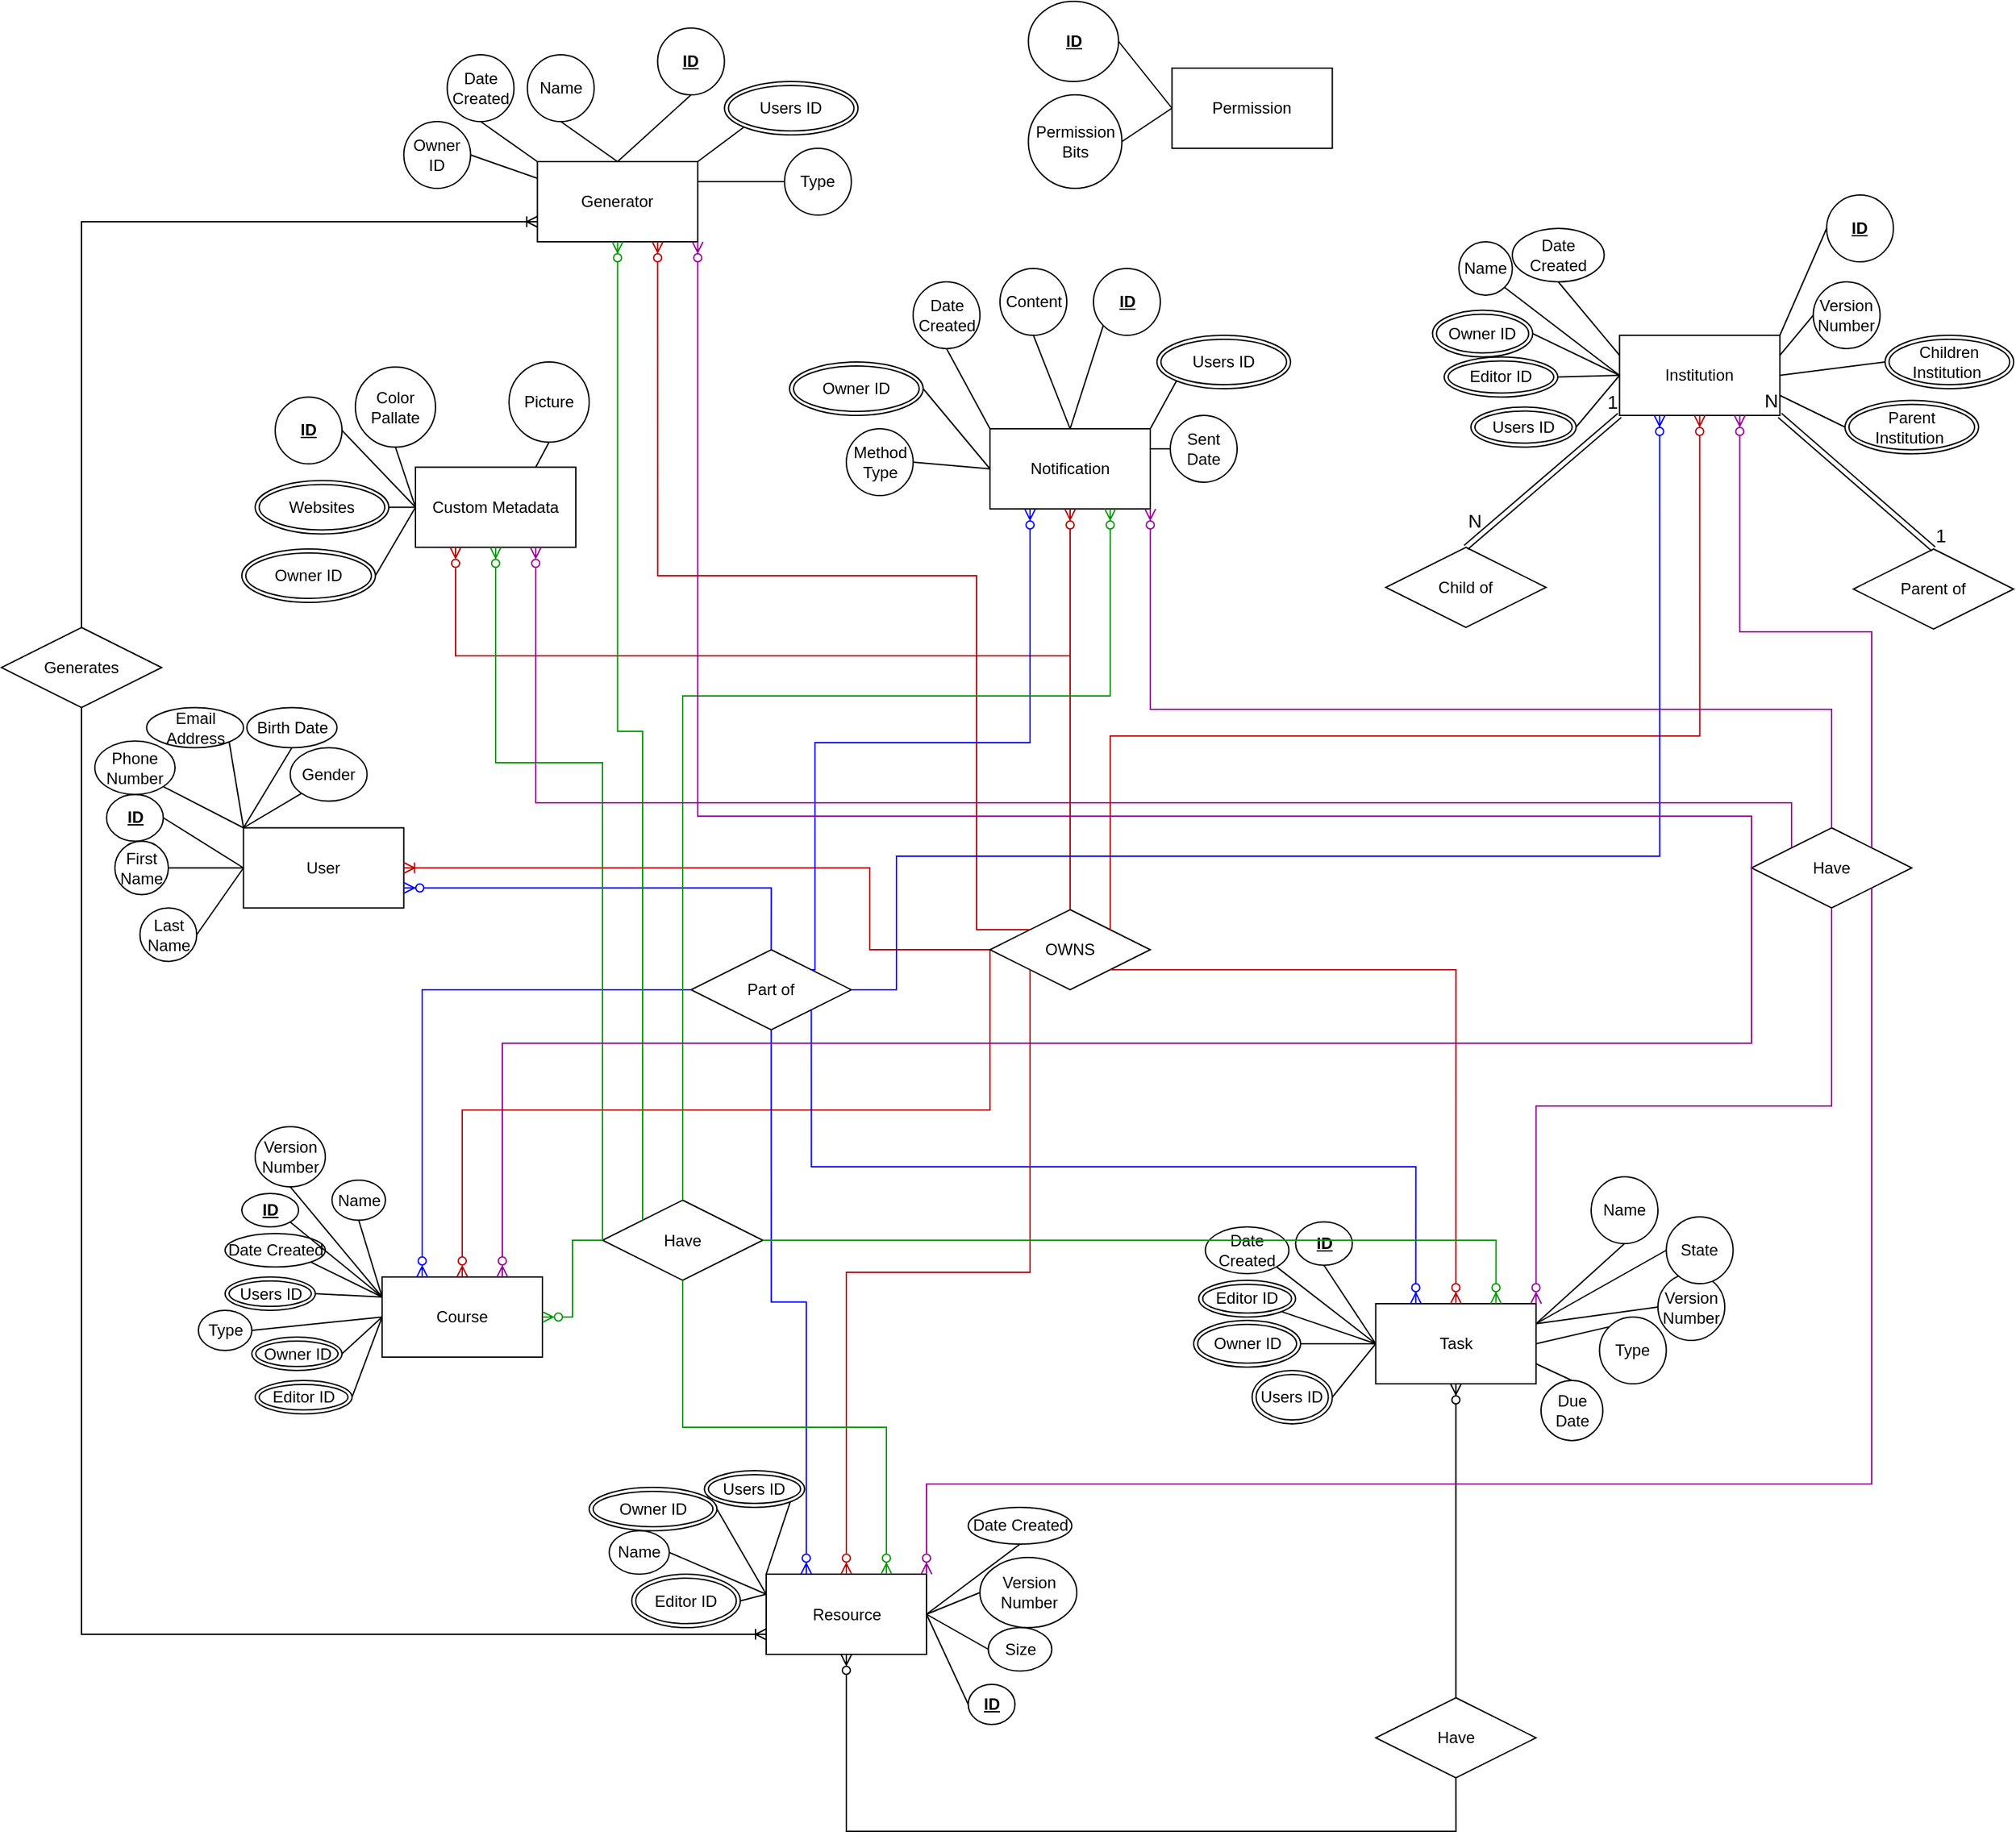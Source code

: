 <mxfile version="21.3.2" type="github">
  <diagram id="R2lEEEUBdFMjLlhIrx00" name="EduCare ER Diagram">
    <mxGraphModel dx="1199" dy="4493" grid="1" gridSize="10" guides="1" tooltips="1" connect="1" arrows="1" fold="1" page="1" pageScale="1" pageWidth="850" pageHeight="1100" math="0" shadow="0" extFonts="Permanent Marker^https://fonts.googleapis.com/css?family=Permanent+Marker">
      <root>
        <mxCell id="0" />
        <mxCell id="1" parent="0" />
        <mxCell id="qAD9C6_yxENJScpzOMfn-75" value="Permission" style="rounded=0;whiteSpace=wrap;html=1;" parent="1" vertex="1">
          <mxGeometry x="1836.25" y="-3240" width="120" height="60" as="geometry" />
        </mxCell>
        <mxCell id="qAD9C6_yxENJScpzOMfn-76" value="&lt;b&gt;&lt;u&gt;ID&lt;/u&gt;&lt;/b&gt;" style="ellipse;whiteSpace=wrap;html=1;" parent="1" vertex="1">
          <mxGeometry x="1728.75" y="-3290" width="67.5" height="60" as="geometry" />
        </mxCell>
        <mxCell id="qAD9C6_yxENJScpzOMfn-77" value="Permission Bits" style="ellipse;whiteSpace=wrap;html=1;" parent="1" vertex="1">
          <mxGeometry x="1728.75" y="-3220" width="70" height="70" as="geometry" />
        </mxCell>
        <mxCell id="qAD9C6_yxENJScpzOMfn-78" value="" style="endArrow=none;html=1;rounded=0;exitX=1;exitY=0.5;exitDx=0;exitDy=0;entryX=0;entryY=0.5;entryDx=0;entryDy=0;" parent="1" source="qAD9C6_yxENJScpzOMfn-76" target="qAD9C6_yxENJScpzOMfn-75" edge="1">
          <mxGeometry width="50" height="50" relative="1" as="geometry">
            <mxPoint x="797.5" y="-3095" as="sourcePoint" />
            <mxPoint x="907.5" y="-3090" as="targetPoint" />
          </mxGeometry>
        </mxCell>
        <mxCell id="qAD9C6_yxENJScpzOMfn-79" value="" style="endArrow=none;html=1;rounded=0;exitX=0;exitY=0.5;exitDx=0;exitDy=0;entryX=1;entryY=0.5;entryDx=0;entryDy=0;" parent="1" source="qAD9C6_yxENJScpzOMfn-75" target="qAD9C6_yxENJScpzOMfn-77" edge="1">
          <mxGeometry width="50" height="50" relative="1" as="geometry">
            <mxPoint x="1267.5" y="-3110" as="sourcePoint" />
            <mxPoint x="1177.5" y="-3130" as="targetPoint" />
          </mxGeometry>
        </mxCell>
        <mxCell id="_1YDt1llwY1Y_MfL7an--1" value="User" style="rounded=0;whiteSpace=wrap;html=1;" parent="1" vertex="1">
          <mxGeometry x="1141.25" y="-2671.25" width="120" height="60" as="geometry" />
        </mxCell>
        <mxCell id="_1YDt1llwY1Y_MfL7an--2" value="&lt;b&gt;&lt;u&gt;ID&lt;/u&gt;&lt;/b&gt;" style="ellipse;whiteSpace=wrap;html=1;" parent="1" vertex="1">
          <mxGeometry x="1038.75" y="-2696.25" width="42.5" height="35" as="geometry" />
        </mxCell>
        <mxCell id="_1YDt1llwY1Y_MfL7an--3" value="First Name" style="ellipse;whiteSpace=wrap;html=1;" parent="1" vertex="1">
          <mxGeometry x="1045" y="-2661.25" width="40" height="40" as="geometry" />
        </mxCell>
        <mxCell id="_1YDt1llwY1Y_MfL7an--4" value="Last Name" style="ellipse;whiteSpace=wrap;html=1;" parent="1" vertex="1">
          <mxGeometry x="1063.75" y="-2611.25" width="42.5" height="40" as="geometry" />
        </mxCell>
        <mxCell id="_1YDt1llwY1Y_MfL7an--5" value="Email Address" style="ellipse;whiteSpace=wrap;html=1;" parent="1" vertex="1">
          <mxGeometry x="1068.75" y="-2761.25" width="72.5" height="30" as="geometry" />
        </mxCell>
        <mxCell id="_1YDt1llwY1Y_MfL7an--6" value="Phone Number" style="ellipse;whiteSpace=wrap;html=1;" parent="1" vertex="1">
          <mxGeometry x="1030" y="-2736.25" width="60" height="40" as="geometry" />
        </mxCell>
        <mxCell id="_1YDt1llwY1Y_MfL7an--7" value="Birth Date" style="ellipse;whiteSpace=wrap;html=1;" parent="1" vertex="1">
          <mxGeometry x="1143.75" y="-2761.25" width="67.5" height="30" as="geometry" />
        </mxCell>
        <mxCell id="_1YDt1llwY1Y_MfL7an--8" value="Gender" style="ellipse;whiteSpace=wrap;html=1;" parent="1" vertex="1">
          <mxGeometry x="1176.25" y="-2731.25" width="57.5" height="40" as="geometry" />
        </mxCell>
        <mxCell id="_1YDt1llwY1Y_MfL7an--9" value="" style="endArrow=none;html=1;rounded=0;entryX=0;entryY=0;entryDx=0;entryDy=0;exitX=1;exitY=1;exitDx=0;exitDy=0;" parent="1" source="_1YDt1llwY1Y_MfL7an--5" target="_1YDt1llwY1Y_MfL7an--1" edge="1">
          <mxGeometry width="50" height="50" relative="1" as="geometry">
            <mxPoint x="1181.25" y="-2441.25" as="sourcePoint" />
            <mxPoint x="1231.25" y="-2491.25" as="targetPoint" />
          </mxGeometry>
        </mxCell>
        <mxCell id="_1YDt1llwY1Y_MfL7an--10" value="" style="endArrow=none;html=1;rounded=0;entryX=0;entryY=0.5;entryDx=0;entryDy=0;exitX=1;exitY=0.5;exitDx=0;exitDy=0;" parent="1" source="_1YDt1llwY1Y_MfL7an--2" target="_1YDt1llwY1Y_MfL7an--1" edge="1">
          <mxGeometry width="50" height="50" relative="1" as="geometry">
            <mxPoint x="1061.25" y="-2651.25" as="sourcePoint" />
            <mxPoint x="1151.25" y="-2631.25" as="targetPoint" />
          </mxGeometry>
        </mxCell>
        <mxCell id="_1YDt1llwY1Y_MfL7an--11" value="" style="endArrow=none;html=1;rounded=0;exitX=1;exitY=0.5;exitDx=0;exitDy=0;entryX=0;entryY=0.5;entryDx=0;entryDy=0;" parent="1" source="_1YDt1llwY1Y_MfL7an--3" target="_1YDt1llwY1Y_MfL7an--1" edge="1">
          <mxGeometry width="50" height="50" relative="1" as="geometry">
            <mxPoint x="1021.25" y="-2611.25" as="sourcePoint" />
            <mxPoint x="1121.25" y="-2591.25" as="targetPoint" />
          </mxGeometry>
        </mxCell>
        <mxCell id="_1YDt1llwY1Y_MfL7an--12" value="" style="endArrow=none;html=1;rounded=0;exitX=1;exitY=0.5;exitDx=0;exitDy=0;entryX=0;entryY=0.5;entryDx=0;entryDy=0;" parent="1" source="_1YDt1llwY1Y_MfL7an--4" target="_1YDt1llwY1Y_MfL7an--1" edge="1">
          <mxGeometry width="50" height="50" relative="1" as="geometry">
            <mxPoint x="1001.25" y="-2656.25" as="sourcePoint" />
            <mxPoint x="1111.25" y="-2561.25" as="targetPoint" />
          </mxGeometry>
        </mxCell>
        <mxCell id="_1YDt1llwY1Y_MfL7an--13" value="" style="endArrow=none;html=1;rounded=0;entryX=0;entryY=0;entryDx=0;entryDy=0;exitX=0.5;exitY=1;exitDx=0;exitDy=0;" parent="1" source="_1YDt1llwY1Y_MfL7an--7" target="_1YDt1llwY1Y_MfL7an--1" edge="1">
          <mxGeometry width="50" height="50" relative="1" as="geometry">
            <mxPoint x="1146.25" y="-2581.25" as="sourcePoint" />
            <mxPoint x="1266.25" y="-2516.25" as="targetPoint" />
          </mxGeometry>
        </mxCell>
        <mxCell id="_1YDt1llwY1Y_MfL7an--14" value="" style="endArrow=none;html=1;rounded=0;entryX=0;entryY=0;entryDx=0;entryDy=0;exitX=0;exitY=1;exitDx=0;exitDy=0;" parent="1" source="_1YDt1llwY1Y_MfL7an--8" target="_1YDt1llwY1Y_MfL7an--1" edge="1">
          <mxGeometry width="50" height="50" relative="1" as="geometry">
            <mxPoint x="1196.25" y="-2721.25" as="sourcePoint" />
            <mxPoint x="1196.25" y="-2691.25" as="targetPoint" />
          </mxGeometry>
        </mxCell>
        <mxCell id="_1YDt1llwY1Y_MfL7an--15" value="" style="endArrow=none;html=1;rounded=0;entryX=0;entryY=0;entryDx=0;entryDy=0;exitX=1;exitY=1;exitDx=0;exitDy=0;" parent="1" source="_1YDt1llwY1Y_MfL7an--6" target="_1YDt1llwY1Y_MfL7an--1" edge="1">
          <mxGeometry width="50" height="50" relative="1" as="geometry">
            <mxPoint x="1311.25" y="-2686.25" as="sourcePoint" />
            <mxPoint x="1211.25" y="-2661.25" as="targetPoint" />
          </mxGeometry>
        </mxCell>
        <mxCell id="_1YDt1llwY1Y_MfL7an--17" value="Notification" style="rounded=0;whiteSpace=wrap;html=1;" parent="1" vertex="1">
          <mxGeometry x="1700" y="-2970" width="120" height="60" as="geometry" />
        </mxCell>
        <mxCell id="_1YDt1llwY1Y_MfL7an--18" value="Content" style="ellipse;whiteSpace=wrap;html=1;" parent="1" vertex="1">
          <mxGeometry x="1707.5" y="-3090" width="50" height="50" as="geometry" />
        </mxCell>
        <mxCell id="_1YDt1llwY1Y_MfL7an--19" value="Date Created" style="ellipse;whiteSpace=wrap;html=1;" parent="1" vertex="1">
          <mxGeometry x="1642.5" y="-3080" width="50" height="50" as="geometry" />
        </mxCell>
        <mxCell id="_1YDt1llwY1Y_MfL7an--20" value="&lt;b&gt;&lt;u&gt;ID&lt;/u&gt;&lt;/b&gt;" style="ellipse;whiteSpace=wrap;html=1;" parent="1" vertex="1">
          <mxGeometry x="1777.5" y="-3090" width="50" height="50" as="geometry" />
        </mxCell>
        <mxCell id="_1YDt1llwY1Y_MfL7an--21" value="Sent Date" style="ellipse;whiteSpace=wrap;html=1;" parent="1" vertex="1">
          <mxGeometry x="1835" y="-2980" width="50" height="50" as="geometry" />
        </mxCell>
        <mxCell id="_1YDt1llwY1Y_MfL7an--22" value="Method Type" style="ellipse;whiteSpace=wrap;html=1;" parent="1" vertex="1">
          <mxGeometry x="1592.5" y="-2970" width="50" height="50" as="geometry" />
        </mxCell>
        <mxCell id="_1YDt1llwY1Y_MfL7an--23" value="" style="endArrow=none;html=1;rounded=0;exitX=0.5;exitY=1;exitDx=0;exitDy=0;entryX=0;entryY=0;entryDx=0;entryDy=0;" parent="1" source="_1YDt1llwY1Y_MfL7an--19" target="_1YDt1llwY1Y_MfL7an--17" edge="1">
          <mxGeometry width="50" height="50" relative="1" as="geometry">
            <mxPoint x="1292.5" y="-3115" as="sourcePoint" />
            <mxPoint x="1372.5" y="-3160" as="targetPoint" />
          </mxGeometry>
        </mxCell>
        <mxCell id="_1YDt1llwY1Y_MfL7an--24" value="" style="endArrow=none;html=1;rounded=0;exitX=0.5;exitY=1;exitDx=0;exitDy=0;entryX=0.5;entryY=0;entryDx=0;entryDy=0;" parent="1" source="_1YDt1llwY1Y_MfL7an--18" target="_1YDt1llwY1Y_MfL7an--17" edge="1">
          <mxGeometry width="50" height="50" relative="1" as="geometry">
            <mxPoint x="1657.5" y="-3020" as="sourcePoint" />
            <mxPoint x="1692.5" y="-2990" as="targetPoint" />
          </mxGeometry>
        </mxCell>
        <mxCell id="_1YDt1llwY1Y_MfL7an--25" value="" style="endArrow=none;html=1;rounded=0;exitX=0;exitY=1;exitDx=0;exitDy=0;entryX=0.5;entryY=0;entryDx=0;entryDy=0;" parent="1" source="_1YDt1llwY1Y_MfL7an--20" target="_1YDt1llwY1Y_MfL7an--17" edge="1">
          <mxGeometry width="50" height="50" relative="1" as="geometry">
            <mxPoint x="1747.5" y="-3030" as="sourcePoint" />
            <mxPoint x="1692.5" y="-2990" as="targetPoint" />
          </mxGeometry>
        </mxCell>
        <mxCell id="_1YDt1llwY1Y_MfL7an--26" value="" style="endArrow=none;html=1;rounded=0;exitX=0;exitY=0.5;exitDx=0;exitDy=0;entryX=1;entryY=0.25;entryDx=0;entryDy=0;" parent="1" source="_1YDt1llwY1Y_MfL7an--21" target="_1YDt1llwY1Y_MfL7an--17" edge="1">
          <mxGeometry width="50" height="50" relative="1" as="geometry">
            <mxPoint x="1902.5" y="-3015" as="sourcePoint" />
            <mxPoint x="1812.5" y="-2975" as="targetPoint" />
          </mxGeometry>
        </mxCell>
        <mxCell id="_1YDt1llwY1Y_MfL7an--27" value="" style="endArrow=none;html=1;rounded=0;exitX=0;exitY=0.5;exitDx=0;exitDy=0;entryX=1;entryY=0.5;entryDx=0;entryDy=0;" parent="1" source="_1YDt1llwY1Y_MfL7an--17" target="_1YDt1llwY1Y_MfL7an--22" edge="1">
          <mxGeometry width="50" height="50" relative="1" as="geometry">
            <mxPoint x="1902.5" y="-2955" as="sourcePoint" />
            <mxPoint x="1812.5" y="-2975" as="targetPoint" />
          </mxGeometry>
        </mxCell>
        <mxCell id="_1YDt1llwY1Y_MfL7an--29" value="" style="endArrow=none;html=1;rounded=0;exitX=1;exitY=0.5;exitDx=0;exitDy=0;entryX=0;entryY=0.5;entryDx=0;entryDy=0;" parent="1" source="_1YDt1llwY1Y_MfL7an--139" target="_1YDt1llwY1Y_MfL7an--17" edge="1">
          <mxGeometry width="50" height="50" relative="1" as="geometry">
            <mxPoint x="1652.5" y="-2995" as="sourcePoint" />
            <mxPoint x="1595" y="-3020" as="targetPoint" />
          </mxGeometry>
        </mxCell>
        <mxCell id="_1YDt1llwY1Y_MfL7an--30" value="Users ID" style="ellipse;shape=doubleEllipse;margin=3;whiteSpace=wrap;html=1;align=center;" parent="1" vertex="1">
          <mxGeometry x="1825" y="-3040" width="100" height="40" as="geometry" />
        </mxCell>
        <mxCell id="_1YDt1llwY1Y_MfL7an--31" value="" style="endArrow=none;html=1;rounded=0;exitX=0;exitY=1;exitDx=0;exitDy=0;entryX=1;entryY=0;entryDx=0;entryDy=0;" parent="1" source="_1YDt1llwY1Y_MfL7an--30" target="_1YDt1llwY1Y_MfL7an--17" edge="1">
          <mxGeometry width="50" height="50" relative="1" as="geometry">
            <mxPoint x="2311.5" y="-3140" as="sourcePoint" />
            <mxPoint x="1970.5" y="-3020" as="targetPoint" />
          </mxGeometry>
        </mxCell>
        <mxCell id="_1YDt1llwY1Y_MfL7an--46" value="Course" style="rounded=0;whiteSpace=wrap;html=1;" parent="1" vertex="1">
          <mxGeometry x="1245" y="-2335" width="120" height="60" as="geometry" />
        </mxCell>
        <mxCell id="_1YDt1llwY1Y_MfL7an--47" value="Name" style="ellipse;whiteSpace=wrap;html=1;" parent="1" vertex="1">
          <mxGeometry x="1207.5" y="-2407.5" width="40" height="30" as="geometry" />
        </mxCell>
        <mxCell id="_1YDt1llwY1Y_MfL7an--48" value="Date Created" style="ellipse;whiteSpace=wrap;html=1;" parent="1" vertex="1">
          <mxGeometry x="1127.5" y="-2367.5" width="75" height="25" as="geometry" />
        </mxCell>
        <mxCell id="_1YDt1llwY1Y_MfL7an--49" value="&lt;u&gt;&lt;b&gt;ID&lt;/b&gt;&lt;/u&gt;" style="ellipse;whiteSpace=wrap;html=1;" parent="1" vertex="1">
          <mxGeometry x="1140" y="-2397.5" width="42.5" height="25" as="geometry" />
        </mxCell>
        <mxCell id="_1YDt1llwY1Y_MfL7an--50" value="Version Number" style="ellipse;whiteSpace=wrap;html=1;" parent="1" vertex="1">
          <mxGeometry x="1150" y="-2447.5" width="52.5" height="45" as="geometry" />
        </mxCell>
        <mxCell id="_1YDt1llwY1Y_MfL7an--51" value="Type" style="ellipse;whiteSpace=wrap;html=1;" parent="1" vertex="1">
          <mxGeometry x="1107.5" y="-2310" width="40" height="30" as="geometry" />
        </mxCell>
        <mxCell id="_1YDt1llwY1Y_MfL7an--52" value="" style="endArrow=none;html=1;rounded=0;exitX=1;exitY=0.5;exitDx=0;exitDy=0;entryX=0;entryY=0.5;entryDx=0;entryDy=0;" parent="1" source="_1YDt1llwY1Y_MfL7an--58" target="_1YDt1llwY1Y_MfL7an--46" edge="1">
          <mxGeometry width="50" height="50" relative="1" as="geometry">
            <mxPoint x="1200" y="-2337.5" as="sourcePoint" />
            <mxPoint x="1110" y="-2267.5" as="targetPoint" />
          </mxGeometry>
        </mxCell>
        <mxCell id="_1YDt1llwY1Y_MfL7an--53" value="" style="endArrow=none;html=1;rounded=0;exitX=1;exitY=1;exitDx=0;exitDy=0;entryX=0;entryY=0.25;entryDx=0;entryDy=0;" parent="1" source="_1YDt1llwY1Y_MfL7an--48" target="_1YDt1llwY1Y_MfL7an--46" edge="1">
          <mxGeometry width="50" height="50" relative="1" as="geometry">
            <mxPoint x="860" y="-2447.5" as="sourcePoint" />
            <mxPoint x="940" y="-2492.5" as="targetPoint" />
          </mxGeometry>
        </mxCell>
        <mxCell id="_1YDt1llwY1Y_MfL7an--54" value="" style="endArrow=none;html=1;rounded=0;exitX=0.5;exitY=1;exitDx=0;exitDy=0;entryX=0;entryY=0.25;entryDx=0;entryDy=0;" parent="1" source="_1YDt1llwY1Y_MfL7an--47" target="_1YDt1llwY1Y_MfL7an--46" edge="1">
          <mxGeometry width="50" height="50" relative="1" as="geometry">
            <mxPoint x="1225" y="-2352.5" as="sourcePoint" />
            <mxPoint x="1237.5" y="-2317.5" as="targetPoint" />
          </mxGeometry>
        </mxCell>
        <mxCell id="_1YDt1llwY1Y_MfL7an--55" value="" style="endArrow=none;html=1;rounded=0;exitX=1;exitY=1;exitDx=0;exitDy=0;entryX=0;entryY=0.25;entryDx=0;entryDy=0;" parent="1" source="_1YDt1llwY1Y_MfL7an--49" target="_1YDt1llwY1Y_MfL7an--46" edge="1">
          <mxGeometry width="50" height="50" relative="1" as="geometry">
            <mxPoint x="1090" y="-2397.5" as="sourcePoint" />
            <mxPoint x="1020" y="-2370" as="targetPoint" />
          </mxGeometry>
        </mxCell>
        <mxCell id="_1YDt1llwY1Y_MfL7an--56" value="" style="endArrow=none;html=1;rounded=0;exitX=1;exitY=0.5;exitDx=0;exitDy=0;entryX=0;entryY=0.5;entryDx=0;entryDy=0;" parent="1" source="_1YDt1llwY1Y_MfL7an--51" target="_1YDt1llwY1Y_MfL7an--46" edge="1">
          <mxGeometry width="50" height="50" relative="1" as="geometry">
            <mxPoint x="1405" y="-2362.5" as="sourcePoint" />
            <mxPoint x="1320" y="-2322.5" as="targetPoint" />
          </mxGeometry>
        </mxCell>
        <mxCell id="_1YDt1llwY1Y_MfL7an--57" value="" style="endArrow=none;html=1;rounded=0;exitX=0.5;exitY=1;exitDx=0;exitDy=0;entryX=0;entryY=0.25;entryDx=0;entryDy=0;" parent="1" source="_1YDt1llwY1Y_MfL7an--50" target="_1YDt1llwY1Y_MfL7an--46" edge="1">
          <mxGeometry width="50" height="50" relative="1" as="geometry">
            <mxPoint x="1470" y="-2347.5" as="sourcePoint" />
            <mxPoint x="1380" y="-2307.5" as="targetPoint" />
          </mxGeometry>
        </mxCell>
        <mxCell id="_1YDt1llwY1Y_MfL7an--58" value="Owner ID" style="ellipse;shape=doubleEllipse;margin=3;whiteSpace=wrap;html=1;align=center;" parent="1" vertex="1">
          <mxGeometry x="1147.5" y="-2290" width="67.5" height="25" as="geometry" />
        </mxCell>
        <mxCell id="_1YDt1llwY1Y_MfL7an--59" value="Editor ID" style="ellipse;shape=doubleEllipse;margin=3;whiteSpace=wrap;html=1;align=center;" parent="1" vertex="1">
          <mxGeometry x="1150" y="-2257.5" width="72.5" height="25" as="geometry" />
        </mxCell>
        <mxCell id="_1YDt1llwY1Y_MfL7an--60" value="" style="endArrow=none;html=1;rounded=0;exitX=1;exitY=0.5;exitDx=0;exitDy=0;entryX=0;entryY=0.5;entryDx=0;entryDy=0;" parent="1" source="_1YDt1llwY1Y_MfL7an--59" target="_1YDt1llwY1Y_MfL7an--46" edge="1">
          <mxGeometry width="50" height="50" relative="1" as="geometry">
            <mxPoint x="1210" y="-2327.5" as="sourcePoint" />
            <mxPoint x="1260.5" y="-2292.5" as="targetPoint" />
          </mxGeometry>
        </mxCell>
        <mxCell id="_1YDt1llwY1Y_MfL7an--61" value="Users ID" style="ellipse;shape=doubleEllipse;margin=3;whiteSpace=wrap;html=1;align=center;" parent="1" vertex="1">
          <mxGeometry x="1127.5" y="-2335" width="67.5" height="25" as="geometry" />
        </mxCell>
        <mxCell id="_1YDt1llwY1Y_MfL7an--62" value="" style="endArrow=none;html=1;rounded=0;exitX=1;exitY=0.5;exitDx=0;exitDy=0;entryX=0;entryY=0.25;entryDx=0;entryDy=0;" parent="1" source="_1YDt1llwY1Y_MfL7an--61" target="_1YDt1llwY1Y_MfL7an--46" edge="1">
          <mxGeometry width="50" height="50" relative="1" as="geometry">
            <mxPoint x="1225.5" y="-2292.5" as="sourcePoint" />
            <mxPoint x="1260.5" y="-2292.5" as="targetPoint" />
          </mxGeometry>
        </mxCell>
        <mxCell id="_1YDt1llwY1Y_MfL7an--63" value="" style="edgeStyle=elbowEdgeStyle;fontSize=12;html=1;endArrow=ERzeroToMany;startArrow=none;rounded=0;exitX=0;exitY=0.5;exitDx=0;exitDy=0;entryX=0.5;entryY=0;entryDx=0;entryDy=0;elbow=vertical;startFill=0;endFill=0;strokeColor=#BA0000;" parent="1" source="_1YDt1llwY1Y_MfL7an--65" target="_1YDt1llwY1Y_MfL7an--46" edge="1">
          <mxGeometry width="100" height="100" relative="1" as="geometry">
            <mxPoint x="1890" y="-2580" as="sourcePoint" />
            <mxPoint x="1880" y="-2380" as="targetPoint" />
            <Array as="points">
              <mxPoint x="1500" y="-2460" />
            </Array>
          </mxGeometry>
        </mxCell>
        <mxCell id="_1YDt1llwY1Y_MfL7an--66" value="" style="edgeStyle=elbowEdgeStyle;fontSize=12;html=1;endArrow=none;startArrow=ERoneToMany;rounded=0;exitX=1;exitY=0.5;exitDx=0;exitDy=0;entryX=0;entryY=0.5;entryDx=0;entryDy=0;endFill=0;startFill=0;strokeColor=#BA0000;" parent="1" source="_1YDt1llwY1Y_MfL7an--1" target="_1YDt1llwY1Y_MfL7an--65" edge="1">
          <mxGeometry width="100" height="100" relative="1" as="geometry">
            <mxPoint x="1438" y="-2640" as="sourcePoint" />
            <mxPoint x="1638" y="-2387" as="targetPoint" />
            <Array as="points">
              <mxPoint x="1610" y="-2580" />
            </Array>
          </mxGeometry>
        </mxCell>
        <mxCell id="_1YDt1llwY1Y_MfL7an--65" value="OWNS" style="shape=rhombus;perimeter=rhombusPerimeter;whiteSpace=wrap;html=1;align=center;" parent="1" vertex="1">
          <mxGeometry x="1700" y="-2610" width="120" height="60" as="geometry" />
        </mxCell>
        <mxCell id="_1YDt1llwY1Y_MfL7an--68" value="" style="edgeStyle=orthogonalEdgeStyle;fontSize=12;html=1;endArrow=ERzeroToMany;endFill=1;startArrow=none;rounded=0;entryX=1;entryY=0.75;entryDx=0;entryDy=0;exitX=0.5;exitY=0;exitDx=0;exitDy=0;startFill=0;strokeColor=#0000FF;" parent="1" source="_1YDt1llwY1Y_MfL7an--71" target="_1YDt1llwY1Y_MfL7an--1" edge="1">
          <mxGeometry width="100" height="100" relative="1" as="geometry">
            <mxPoint x="1450" y="-2560" as="sourcePoint" />
            <mxPoint x="1680" y="-2570" as="targetPoint" />
          </mxGeometry>
        </mxCell>
        <mxCell id="_1YDt1llwY1Y_MfL7an--72" value="" style="edgeStyle=orthogonalEdgeStyle;fontSize=12;html=1;endArrow=none;endFill=0;startArrow=ERzeroToMany;rounded=0;entryX=0;entryY=0.5;entryDx=0;entryDy=0;exitX=0.25;exitY=0;exitDx=0;exitDy=0;strokeColor=#0000FF;" parent="1" source="_1YDt1llwY1Y_MfL7an--46" target="_1YDt1llwY1Y_MfL7an--71" edge="1">
          <mxGeometry width="100" height="100" relative="1" as="geometry">
            <mxPoint x="1593" y="-2364.5" as="sourcePoint" />
            <mxPoint x="1347.5" y="-2497.5" as="targetPoint" />
          </mxGeometry>
        </mxCell>
        <mxCell id="_1YDt1llwY1Y_MfL7an--71" value="Part of" style="shape=rhombus;perimeter=rhombusPerimeter;whiteSpace=wrap;html=1;align=center;" parent="1" vertex="1">
          <mxGeometry x="1476.25" y="-2580" width="120" height="60" as="geometry" />
        </mxCell>
        <mxCell id="_1YDt1llwY1Y_MfL7an--73" value="Task" style="rounded=0;whiteSpace=wrap;html=1;" parent="1" vertex="1">
          <mxGeometry x="1988.75" y="-2315" width="120" height="60" as="geometry" />
        </mxCell>
        <mxCell id="_1YDt1llwY1Y_MfL7an--74" value="&lt;b&gt;&lt;u&gt;ID&lt;/u&gt;&lt;/b&gt;" style="ellipse;whiteSpace=wrap;html=1;" parent="1" vertex="1">
          <mxGeometry x="1928.75" y="-2376.25" width="42.5" height="32.5" as="geometry" />
        </mxCell>
        <mxCell id="_1YDt1llwY1Y_MfL7an--75" value="" style="endArrow=none;html=1;rounded=0;exitX=0.5;exitY=1;exitDx=0;exitDy=0;entryX=0;entryY=0.5;entryDx=0;entryDy=0;" parent="1" source="_1YDt1llwY1Y_MfL7an--74" target="_1YDt1llwY1Y_MfL7an--73" edge="1">
          <mxGeometry width="50" height="50" relative="1" as="geometry">
            <mxPoint x="1963.75" y="-2395" as="sourcePoint" />
            <mxPoint x="1988.75" y="-2345" as="targetPoint" />
          </mxGeometry>
        </mxCell>
        <mxCell id="_1YDt1llwY1Y_MfL7an--76" value="Name" style="ellipse;whiteSpace=wrap;html=1;" parent="1" vertex="1">
          <mxGeometry x="2150" y="-2410" width="50" height="50" as="geometry" />
        </mxCell>
        <mxCell id="_1YDt1llwY1Y_MfL7an--77" value="Date Created" style="ellipse;whiteSpace=wrap;html=1;" parent="1" vertex="1">
          <mxGeometry x="1861.25" y="-2372.5" width="62.5" height="35" as="geometry" />
        </mxCell>
        <mxCell id="_1YDt1llwY1Y_MfL7an--78" value="Type" style="ellipse;whiteSpace=wrap;html=1;" parent="1" vertex="1">
          <mxGeometry x="2156.25" y="-2305" width="50" height="50" as="geometry" />
        </mxCell>
        <mxCell id="_1YDt1llwY1Y_MfL7an--79" value="Version Number" style="ellipse;whiteSpace=wrap;html=1;" parent="1" vertex="1">
          <mxGeometry x="2200" y="-2337.5" width="50" height="50" as="geometry" />
        </mxCell>
        <mxCell id="_1YDt1llwY1Y_MfL7an--80" value="Due Date" style="ellipse;whiteSpace=wrap;html=1;" parent="1" vertex="1">
          <mxGeometry x="2112.5" y="-2257.5" width="46.25" height="45" as="geometry" />
        </mxCell>
        <mxCell id="_1YDt1llwY1Y_MfL7an--81" value="State" style="ellipse;whiteSpace=wrap;html=1;" parent="1" vertex="1">
          <mxGeometry x="2206.25" y="-2380" width="50" height="50" as="geometry" />
        </mxCell>
        <mxCell id="_1YDt1llwY1Y_MfL7an--82" value="" style="endArrow=none;html=1;rounded=0;exitX=1;exitY=1;exitDx=0;exitDy=0;entryX=0;entryY=0.5;entryDx=0;entryDy=0;" parent="1" source="_1YDt1llwY1Y_MfL7an--77" target="_1YDt1llwY1Y_MfL7an--73" edge="1">
          <mxGeometry width="50" height="50" relative="1" as="geometry">
            <mxPoint x="2013.75" y="-2405" as="sourcePoint" />
            <mxPoint x="2018.75" y="-2345" as="targetPoint" />
          </mxGeometry>
        </mxCell>
        <mxCell id="_1YDt1llwY1Y_MfL7an--83" value="" style="endArrow=none;html=1;rounded=0;exitX=0.5;exitY=1;exitDx=0;exitDy=0;entryX=1;entryY=0.25;entryDx=0;entryDy=0;" parent="1" source="_1YDt1llwY1Y_MfL7an--76" target="_1YDt1llwY1Y_MfL7an--73" edge="1">
          <mxGeometry width="50" height="50" relative="1" as="geometry">
            <mxPoint x="2068.75" y="-2385" as="sourcePoint" />
            <mxPoint x="2048.75" y="-2345" as="targetPoint" />
          </mxGeometry>
        </mxCell>
        <mxCell id="_1YDt1llwY1Y_MfL7an--84" value="" style="endArrow=none;html=1;rounded=0;exitX=0;exitY=0.5;exitDx=0;exitDy=0;entryX=1;entryY=0.25;entryDx=0;entryDy=0;" parent="1" source="_1YDt1llwY1Y_MfL7an--81" target="_1YDt1llwY1Y_MfL7an--73" edge="1">
          <mxGeometry width="50" height="50" relative="1" as="geometry">
            <mxPoint x="2133.75" y="-2385" as="sourcePoint" />
            <mxPoint x="2048.75" y="-2345" as="targetPoint" />
          </mxGeometry>
        </mxCell>
        <mxCell id="_1YDt1llwY1Y_MfL7an--85" value="" style="endArrow=none;html=1;rounded=0;exitX=0;exitY=0.5;exitDx=0;exitDy=0;entryX=1;entryY=0.25;entryDx=0;entryDy=0;" parent="1" source="_1YDt1llwY1Y_MfL7an--79" target="_1YDt1llwY1Y_MfL7an--73" edge="1">
          <mxGeometry width="50" height="50" relative="1" as="geometry">
            <mxPoint x="2168.75" y="-2380" as="sourcePoint" />
            <mxPoint x="2078.75" y="-2345" as="targetPoint" />
          </mxGeometry>
        </mxCell>
        <mxCell id="_1YDt1llwY1Y_MfL7an--86" value="" style="endArrow=none;html=1;rounded=0;exitX=0;exitY=0;exitDx=0;exitDy=0;entryX=1;entryY=0.5;entryDx=0;entryDy=0;" parent="1" source="_1YDt1llwY1Y_MfL7an--78" target="_1YDt1llwY1Y_MfL7an--73" edge="1">
          <mxGeometry width="50" height="50" relative="1" as="geometry">
            <mxPoint x="2198.75" y="-2320" as="sourcePoint" />
            <mxPoint x="2108.75" y="-2330" as="targetPoint" />
          </mxGeometry>
        </mxCell>
        <mxCell id="_1YDt1llwY1Y_MfL7an--87" value="" style="endArrow=none;html=1;rounded=0;exitX=0.5;exitY=0;exitDx=0;exitDy=0;entryX=1;entryY=0.75;entryDx=0;entryDy=0;" parent="1" source="_1YDt1llwY1Y_MfL7an--80" target="_1YDt1llwY1Y_MfL7an--73" edge="1">
          <mxGeometry width="50" height="50" relative="1" as="geometry">
            <mxPoint x="2145.75" y="-2298" as="sourcePoint" />
            <mxPoint x="2108.75" y="-2315" as="targetPoint" />
          </mxGeometry>
        </mxCell>
        <mxCell id="_1YDt1llwY1Y_MfL7an--88" value="" style="endArrow=none;html=1;rounded=0;exitX=1;exitY=0.5;exitDx=0;exitDy=0;entryX=0;entryY=0.5;entryDx=0;entryDy=0;" parent="1" source="_1YDt1llwY1Y_MfL7an--89" target="_1YDt1llwY1Y_MfL7an--73" edge="1">
          <mxGeometry width="50" height="50" relative="1" as="geometry">
            <mxPoint x="1908.75" y="-2365" as="sourcePoint" />
            <mxPoint x="1999.25" y="-2605" as="targetPoint" />
          </mxGeometry>
        </mxCell>
        <mxCell id="_1YDt1llwY1Y_MfL7an--89" value="Owner ID" style="ellipse;shape=doubleEllipse;margin=3;whiteSpace=wrap;html=1;align=center;" parent="1" vertex="1">
          <mxGeometry x="1852.5" y="-2302.5" width="80" height="35" as="geometry" />
        </mxCell>
        <mxCell id="_1YDt1llwY1Y_MfL7an--90" value="Editor ID" style="ellipse;shape=doubleEllipse;margin=3;whiteSpace=wrap;html=1;align=center;" parent="1" vertex="1">
          <mxGeometry x="1856.25" y="-2332.5" width="72.5" height="27.5" as="geometry" />
        </mxCell>
        <mxCell id="_1YDt1llwY1Y_MfL7an--91" value="" style="endArrow=none;html=1;rounded=0;exitX=1;exitY=1;exitDx=0;exitDy=0;entryX=0;entryY=0.5;entryDx=0;entryDy=0;" parent="1" source="_1YDt1llwY1Y_MfL7an--90" target="_1YDt1llwY1Y_MfL7an--73" edge="1">
          <mxGeometry width="50" height="50" relative="1" as="geometry">
            <mxPoint x="1973.75" y="-2467.5" as="sourcePoint" />
            <mxPoint x="2006.25" y="-2327.5" as="targetPoint" />
          </mxGeometry>
        </mxCell>
        <mxCell id="_1YDt1llwY1Y_MfL7an--92" value="Users ID" style="ellipse;shape=doubleEllipse;margin=3;whiteSpace=wrap;html=1;align=center;" parent="1" vertex="1">
          <mxGeometry x="1896.25" y="-2265" width="60" height="40" as="geometry" />
        </mxCell>
        <mxCell id="_1YDt1llwY1Y_MfL7an--93" value="" style="endArrow=none;html=1;rounded=0;exitX=1;exitY=0.5;exitDx=0;exitDy=0;entryX=0;entryY=0.5;entryDx=0;entryDy=0;" parent="1" source="_1YDt1llwY1Y_MfL7an--92" target="_1YDt1llwY1Y_MfL7an--73" edge="1">
          <mxGeometry width="50" height="50" relative="1" as="geometry">
            <mxPoint x="2359.25" y="-2395" as="sourcePoint" />
            <mxPoint x="2384.25" y="-2420" as="targetPoint" />
          </mxGeometry>
        </mxCell>
        <mxCell id="_1YDt1llwY1Y_MfL7an--98" value="" style="edgeStyle=orthogonalEdgeStyle;fontSize=12;html=1;endArrow=ERzeroToMany;startArrow=none;rounded=0;elbow=vertical;startFill=0;endFill=0;exitX=1;exitY=1;exitDx=0;exitDy=0;entryX=0.5;entryY=0;entryDx=0;entryDy=0;strokeColor=#BA0000;" parent="1" source="_1YDt1llwY1Y_MfL7an--65" target="_1YDt1llwY1Y_MfL7an--73" edge="1">
          <mxGeometry width="100" height="100" relative="1" as="geometry">
            <mxPoint x="1650" y="-2430" as="sourcePoint" />
            <mxPoint x="1830" y="-2390" as="targetPoint" />
          </mxGeometry>
        </mxCell>
        <mxCell id="_1YDt1llwY1Y_MfL7an--99" value="" style="edgeStyle=orthogonalEdgeStyle;fontSize=12;html=1;endArrow=ERzeroToMany;startArrow=none;rounded=0;elbow=vertical;startFill=0;endFill=0;exitX=0.5;exitY=0;exitDx=0;exitDy=0;entryX=0.5;entryY=1;entryDx=0;entryDy=0;strokeColor=#BA0000;" parent="1" source="_1YDt1llwY1Y_MfL7an--65" target="_1YDt1llwY1Y_MfL7an--17" edge="1">
          <mxGeometry width="100" height="100" relative="1" as="geometry">
            <mxPoint x="1731.99" y="-2700" as="sourcePoint" />
            <mxPoint x="2051.99" y="-2706" as="targetPoint" />
          </mxGeometry>
        </mxCell>
        <mxCell id="_1YDt1llwY1Y_MfL7an--101" value="" style="edgeStyle=orthogonalEdgeStyle;fontSize=12;html=1;endArrow=none;endFill=0;startArrow=ERzeroToMany;rounded=0;entryX=1;entryY=1;entryDx=0;entryDy=0;exitX=0.25;exitY=0;exitDx=0;exitDy=0;strokeColor=#0000FF;" parent="1" source="_1YDt1llwY1Y_MfL7an--73" target="_1YDt1llwY1Y_MfL7an--71" edge="1">
          <mxGeometry width="100" height="100" relative="1" as="geometry">
            <mxPoint x="1610" y="-2169.5" as="sourcePoint" />
            <mxPoint x="1683" y="-2332.5" as="targetPoint" />
          </mxGeometry>
        </mxCell>
        <mxCell id="_1YDt1llwY1Y_MfL7an--102" value="Institution" style="rounded=0;whiteSpace=wrap;html=1;" parent="1" vertex="1">
          <mxGeometry x="2171.25" y="-3040" width="120" height="60" as="geometry" />
        </mxCell>
        <mxCell id="_1YDt1llwY1Y_MfL7an--103" value="Name" style="ellipse;whiteSpace=wrap;html=1;" parent="1" vertex="1">
          <mxGeometry x="2051" y="-3110" width="40" height="40" as="geometry" />
        </mxCell>
        <mxCell id="_1YDt1llwY1Y_MfL7an--104" value="Date Created" style="ellipse;whiteSpace=wrap;html=1;" parent="1" vertex="1">
          <mxGeometry x="2091" y="-3120" width="68.75" height="40" as="geometry" />
        </mxCell>
        <mxCell id="_1YDt1llwY1Y_MfL7an--105" value="&lt;u&gt;&lt;b&gt;ID&lt;/b&gt;&lt;/u&gt;" style="ellipse;whiteSpace=wrap;html=1;" parent="1" vertex="1">
          <mxGeometry x="2326.25" y="-3145" width="50" height="50" as="geometry" />
        </mxCell>
        <mxCell id="_1YDt1llwY1Y_MfL7an--106" value="Version Number" style="ellipse;whiteSpace=wrap;html=1;" parent="1" vertex="1">
          <mxGeometry x="2316.25" y="-3080" width="50" height="50" as="geometry" />
        </mxCell>
        <mxCell id="_1YDt1llwY1Y_MfL7an--107" value="" style="endArrow=none;html=1;rounded=0;exitX=0.5;exitY=1;exitDx=0;exitDy=0;entryX=0;entryY=0.25;entryDx=0;entryDy=0;" parent="1" source="_1YDt1llwY1Y_MfL7an--104" target="_1YDt1llwY1Y_MfL7an--102" edge="1">
          <mxGeometry width="50" height="50" relative="1" as="geometry">
            <mxPoint x="1763.75" y="-3165" as="sourcePoint" />
            <mxPoint x="1843.75" y="-3210" as="targetPoint" />
          </mxGeometry>
        </mxCell>
        <mxCell id="_1YDt1llwY1Y_MfL7an--108" value="" style="endArrow=none;html=1;rounded=0;exitX=1;exitY=1;exitDx=0;exitDy=0;entryX=0;entryY=0.5;entryDx=0;entryDy=0;" parent="1" source="_1YDt1llwY1Y_MfL7an--103" target="_1YDt1llwY1Y_MfL7an--102" edge="1">
          <mxGeometry width="50" height="50" relative="1" as="geometry">
            <mxPoint x="2128.75" y="-3070" as="sourcePoint" />
            <mxPoint x="2163.75" y="-3040" as="targetPoint" />
          </mxGeometry>
        </mxCell>
        <mxCell id="_1YDt1llwY1Y_MfL7an--109" value="" style="endArrow=none;html=1;rounded=0;exitX=0;exitY=0.5;exitDx=0;exitDy=0;entryX=1;entryY=0;entryDx=0;entryDy=0;" parent="1" source="_1YDt1llwY1Y_MfL7an--105" target="_1YDt1llwY1Y_MfL7an--102" edge="1">
          <mxGeometry width="50" height="50" relative="1" as="geometry">
            <mxPoint x="2218.75" y="-3080" as="sourcePoint" />
            <mxPoint x="2163.75" y="-3040" as="targetPoint" />
          </mxGeometry>
        </mxCell>
        <mxCell id="_1YDt1llwY1Y_MfL7an--110" value="" style="endArrow=none;html=1;rounded=0;exitX=0;exitY=0.5;exitDx=0;exitDy=0;entryX=1;entryY=0.25;entryDx=0;entryDy=0;" parent="1" source="_1YDt1llwY1Y_MfL7an--106" target="_1YDt1llwY1Y_MfL7an--102" edge="1">
          <mxGeometry width="50" height="50" relative="1" as="geometry">
            <mxPoint x="2373.75" y="-3065" as="sourcePoint" />
            <mxPoint x="2291" y="-3040" as="targetPoint" />
          </mxGeometry>
        </mxCell>
        <mxCell id="_1YDt1llwY1Y_MfL7an--111" value="Owner ID" style="ellipse;shape=doubleEllipse;margin=3;whiteSpace=wrap;html=1;align=center;" parent="1" vertex="1">
          <mxGeometry x="2031.25" y="-3058.75" width="75" height="35" as="geometry" />
        </mxCell>
        <mxCell id="_1YDt1llwY1Y_MfL7an--112" value="" style="endArrow=none;html=1;rounded=0;exitX=1;exitY=0.5;exitDx=0;exitDy=0;entryX=0;entryY=0.5;entryDx=0;entryDy=0;" parent="1" source="_1YDt1llwY1Y_MfL7an--111" target="_1YDt1llwY1Y_MfL7an--102" edge="1">
          <mxGeometry width="50" height="50" relative="1" as="geometry">
            <mxPoint x="2153.75" y="-3335" as="sourcePoint" />
            <mxPoint x="2133.75" y="-3055" as="targetPoint" />
          </mxGeometry>
        </mxCell>
        <mxCell id="_1YDt1llwY1Y_MfL7an--113" value="Editor ID" style="ellipse;shape=doubleEllipse;margin=3;whiteSpace=wrap;html=1;align=center;" parent="1" vertex="1">
          <mxGeometry x="2040" y="-3023.75" width="85" height="30" as="geometry" />
        </mxCell>
        <mxCell id="_1YDt1llwY1Y_MfL7an--114" value="" style="endArrow=none;html=1;rounded=0;exitX=1;exitY=0.5;exitDx=0;exitDy=0;entryX=0;entryY=0.5;entryDx=0;entryDy=0;" parent="1" source="_1YDt1llwY1Y_MfL7an--113" target="_1YDt1llwY1Y_MfL7an--102" edge="1">
          <mxGeometry width="50" height="50" relative="1" as="geometry">
            <mxPoint x="2045.75" y="-3212.5" as="sourcePoint" />
            <mxPoint x="2051.25" y="-3100" as="targetPoint" />
          </mxGeometry>
        </mxCell>
        <mxCell id="_1YDt1llwY1Y_MfL7an--115" value="Users ID" style="ellipse;shape=doubleEllipse;margin=3;whiteSpace=wrap;html=1;align=center;" parent="1" vertex="1">
          <mxGeometry x="2060" y="-2986.25" width="78.75" height="30" as="geometry" />
        </mxCell>
        <mxCell id="_1YDt1llwY1Y_MfL7an--116" value="" style="endArrow=none;html=1;rounded=0;exitX=1;exitY=0.5;exitDx=0;exitDy=0;entryX=0;entryY=0.5;entryDx=0;entryDy=0;" parent="1" source="_1YDt1llwY1Y_MfL7an--115" target="_1YDt1llwY1Y_MfL7an--102" edge="1">
          <mxGeometry width="50" height="50" relative="1" as="geometry">
            <mxPoint x="2580.25" y="-3030" as="sourcePoint" />
            <mxPoint x="2200.25" y="-2960" as="targetPoint" />
          </mxGeometry>
        </mxCell>
        <mxCell id="_1YDt1llwY1Y_MfL7an--117" value="Parent Institution&amp;nbsp;" style="ellipse;shape=doubleEllipse;margin=3;whiteSpace=wrap;html=1;align=center;" parent="1" vertex="1">
          <mxGeometry x="2340" y="-2991.25" width="100" height="40" as="geometry" />
        </mxCell>
        <mxCell id="_1YDt1llwY1Y_MfL7an--118" value="" style="endArrow=none;html=1;rounded=0;exitX=0;exitY=0.5;exitDx=0;exitDy=0;entryX=1;entryY=0.75;entryDx=0;entryDy=0;" parent="1" source="_1YDt1llwY1Y_MfL7an--117" edge="1" target="_1YDt1llwY1Y_MfL7an--102">
          <mxGeometry width="50" height="50" relative="1" as="geometry">
            <mxPoint x="2426.25" y="-2980" as="sourcePoint" />
            <mxPoint x="2296.25" y="-3010" as="targetPoint" />
          </mxGeometry>
        </mxCell>
        <mxCell id="_1YDt1llwY1Y_MfL7an--119" value="Children Institution&amp;nbsp;" style="ellipse;shape=doubleEllipse;margin=3;whiteSpace=wrap;html=1;align=center;" parent="1" vertex="1">
          <mxGeometry x="2370" y="-3040" width="96.25" height="40" as="geometry" />
        </mxCell>
        <mxCell id="_1YDt1llwY1Y_MfL7an--120" value="" style="endArrow=none;html=1;rounded=0;exitX=0;exitY=0.5;exitDx=0;exitDy=0;entryX=1;entryY=0.5;entryDx=0;entryDy=0;" parent="1" source="_1YDt1llwY1Y_MfL7an--119" edge="1" target="_1YDt1llwY1Y_MfL7an--102">
          <mxGeometry width="50" height="50" relative="1" as="geometry">
            <mxPoint x="2158.75" y="-2940" as="sourcePoint" />
            <mxPoint x="2296.25" y="-3020" as="targetPoint" />
          </mxGeometry>
        </mxCell>
        <mxCell id="_1YDt1llwY1Y_MfL7an--121" value="" style="edgeStyle=orthogonalEdgeStyle;fontSize=12;html=1;endArrow=ERzeroToMany;startArrow=none;rounded=0;elbow=vertical;startFill=0;endFill=0;exitX=1;exitY=0;exitDx=0;exitDy=0;entryX=0.5;entryY=1;entryDx=0;entryDy=0;strokeColor=#BA0000;" parent="1" source="_1YDt1llwY1Y_MfL7an--65" target="_1YDt1llwY1Y_MfL7an--102" edge="1">
          <mxGeometry width="100" height="100" relative="1" as="geometry">
            <mxPoint x="1830" y="-2570" as="sourcePoint" />
            <mxPoint x="2006" y="-2322" as="targetPoint" />
            <Array as="points">
              <mxPoint x="1790" y="-2740" />
              <mxPoint x="2231" y="-2740" />
            </Array>
          </mxGeometry>
        </mxCell>
        <mxCell id="_1YDt1llwY1Y_MfL7an--122" value="Resource" style="rounded=0;whiteSpace=wrap;html=1;" parent="1" vertex="1">
          <mxGeometry x="1532.5" y="-2112.5" width="120" height="60" as="geometry" />
        </mxCell>
        <mxCell id="_1YDt1llwY1Y_MfL7an--123" value="Name" style="ellipse;whiteSpace=wrap;html=1;" parent="1" vertex="1">
          <mxGeometry x="1415" y="-2145" width="45" height="32.5" as="geometry" />
        </mxCell>
        <mxCell id="_1YDt1llwY1Y_MfL7an--124" value="Date Created" style="ellipse;whiteSpace=wrap;html=1;" parent="1" vertex="1">
          <mxGeometry x="1683.75" y="-2162.5" width="77.5" height="27.5" as="geometry" />
        </mxCell>
        <mxCell id="_1YDt1llwY1Y_MfL7an--125" value="&lt;b&gt;&lt;u&gt;ID&lt;/u&gt;&lt;/b&gt;" style="ellipse;whiteSpace=wrap;html=1;" parent="1" vertex="1">
          <mxGeometry x="1683.75" y="-2030" width="35" height="30" as="geometry" />
        </mxCell>
        <mxCell id="_1YDt1llwY1Y_MfL7an--126" value="Version Number" style="ellipse;whiteSpace=wrap;html=1;" parent="1" vertex="1">
          <mxGeometry x="1692.5" y="-2125" width="72.5" height="52.5" as="geometry" />
        </mxCell>
        <mxCell id="_1YDt1llwY1Y_MfL7an--127" value="Size" style="ellipse;whiteSpace=wrap;html=1;" parent="1" vertex="1">
          <mxGeometry x="1698.75" y="-2072.5" width="47.5" height="32.5" as="geometry" />
        </mxCell>
        <mxCell id="_1YDt1llwY1Y_MfL7an--128" value="" style="endArrow=none;html=1;rounded=0;exitX=0.5;exitY=1;exitDx=0;exitDy=0;entryX=1;entryY=0.5;entryDx=0;entryDy=0;" parent="1" source="_1YDt1llwY1Y_MfL7an--124" target="_1YDt1llwY1Y_MfL7an--122" edge="1">
          <mxGeometry width="50" height="50" relative="1" as="geometry">
            <mxPoint x="1152.5" y="-2305" as="sourcePoint" />
            <mxPoint x="1528.75" y="-2155" as="targetPoint" />
          </mxGeometry>
        </mxCell>
        <mxCell id="_1YDt1llwY1Y_MfL7an--129" value="" style="endArrow=none;html=1;rounded=0;exitX=1;exitY=0.5;exitDx=0;exitDy=0;entryX=0;entryY=0.25;entryDx=0;entryDy=0;" parent="1" source="_1YDt1llwY1Y_MfL7an--123" target="_1YDt1llwY1Y_MfL7an--122" edge="1">
          <mxGeometry width="50" height="50" relative="1" as="geometry">
            <mxPoint x="1517.5" y="-2210" as="sourcePoint" />
            <mxPoint x="1528.75" y="-2140" as="targetPoint" />
          </mxGeometry>
        </mxCell>
        <mxCell id="_1YDt1llwY1Y_MfL7an--130" value="" style="endArrow=none;html=1;rounded=0;exitX=0;exitY=0.5;exitDx=0;exitDy=0;entryX=1;entryY=0.5;entryDx=0;entryDy=0;" parent="1" source="_1YDt1llwY1Y_MfL7an--125" target="_1YDt1llwY1Y_MfL7an--122" edge="1">
          <mxGeometry width="50" height="50" relative="1" as="geometry">
            <mxPoint x="1607.5" y="-2220" as="sourcePoint" />
            <mxPoint x="1528.75" y="-2155" as="targetPoint" />
          </mxGeometry>
        </mxCell>
        <mxCell id="_1YDt1llwY1Y_MfL7an--131" value="" style="endArrow=none;html=1;rounded=0;exitX=0;exitY=0.5;exitDx=0;exitDy=0;entryX=1;entryY=0.5;entryDx=0;entryDy=0;" parent="1" source="_1YDt1llwY1Y_MfL7an--127" target="_1YDt1llwY1Y_MfL7an--122" edge="1">
          <mxGeometry width="50" height="50" relative="1" as="geometry">
            <mxPoint x="1701.25" y="-2162.5" as="sourcePoint" />
            <mxPoint x="1616.25" y="-2122.5" as="targetPoint" />
          </mxGeometry>
        </mxCell>
        <mxCell id="_1YDt1llwY1Y_MfL7an--132" value="" style="endArrow=none;html=1;rounded=0;exitX=0;exitY=0.5;exitDx=0;exitDy=0;entryX=1;entryY=0.5;entryDx=0;entryDy=0;" parent="1" source="_1YDt1llwY1Y_MfL7an--126" target="_1YDt1llwY1Y_MfL7an--122" edge="1">
          <mxGeometry width="50" height="50" relative="1" as="geometry">
            <mxPoint x="1766.25" y="-2147.5" as="sourcePoint" />
            <mxPoint x="1676.25" y="-2107.5" as="targetPoint" />
          </mxGeometry>
        </mxCell>
        <mxCell id="_1YDt1llwY1Y_MfL7an--133" value="Owner ID" style="ellipse;shape=doubleEllipse;margin=3;whiteSpace=wrap;html=1;align=center;" parent="1" vertex="1">
          <mxGeometry x="1400" y="-2177.5" width="95.63" height="32.5" as="geometry" />
        </mxCell>
        <mxCell id="_1YDt1llwY1Y_MfL7an--134" value="" style="endArrow=none;html=1;rounded=0;exitX=1;exitY=0.5;exitDx=0;exitDy=0;entryX=0;entryY=0.25;entryDx=0;entryDy=0;" parent="1" source="_1YDt1llwY1Y_MfL7an--133" target="_1YDt1llwY1Y_MfL7an--122" edge="1">
          <mxGeometry width="50" height="50" relative="1" as="geometry">
            <mxPoint x="1425" y="-2565" as="sourcePoint" />
            <mxPoint x="1528.75" y="-2140" as="targetPoint" />
          </mxGeometry>
        </mxCell>
        <mxCell id="_1YDt1llwY1Y_MfL7an--135" value="Editor ID" style="ellipse;shape=doubleEllipse;margin=3;whiteSpace=wrap;html=1;align=center;" parent="1" vertex="1">
          <mxGeometry x="1431.88" y="-2112.5" width="81.25" height="40" as="geometry" />
        </mxCell>
        <mxCell id="_1YDt1llwY1Y_MfL7an--136" value="" style="endArrow=none;html=1;rounded=0;exitX=1;exitY=0.5;exitDx=0;exitDy=0;entryX=0;entryY=0.25;entryDx=0;entryDy=0;" parent="1" source="_1YDt1llwY1Y_MfL7an--135" target="_1YDt1llwY1Y_MfL7an--122" edge="1">
          <mxGeometry width="50" height="50" relative="1" as="geometry">
            <mxPoint x="1500" y="-2160" as="sourcePoint" />
            <mxPoint x="1528.75" y="-2140" as="targetPoint" />
          </mxGeometry>
        </mxCell>
        <mxCell id="_1YDt1llwY1Y_MfL7an--137" value="Users ID" style="ellipse;shape=doubleEllipse;margin=3;whiteSpace=wrap;html=1;align=center;" parent="1" vertex="1">
          <mxGeometry x="1486.25" y="-2190" width="75" height="27.5" as="geometry" />
        </mxCell>
        <mxCell id="_1YDt1llwY1Y_MfL7an--138" value="" style="endArrow=none;html=1;rounded=0;exitX=1;exitY=1;exitDx=0;exitDy=0;entryX=0;entryY=0;entryDx=0;entryDy=0;" parent="1" source="_1YDt1llwY1Y_MfL7an--137" target="_1YDt1llwY1Y_MfL7an--122" edge="1">
          <mxGeometry width="50" height="50" relative="1" as="geometry">
            <mxPoint x="1884" y="-2310" as="sourcePoint" />
            <mxPoint x="1528.75" y="-2155" as="targetPoint" />
          </mxGeometry>
        </mxCell>
        <mxCell id="_1YDt1llwY1Y_MfL7an--139" value="Owner ID" style="ellipse;shape=doubleEllipse;margin=3;whiteSpace=wrap;html=1;align=center;" parent="1" vertex="1">
          <mxGeometry x="1550" y="-3020" width="100" height="40" as="geometry" />
        </mxCell>
        <mxCell id="_1YDt1llwY1Y_MfL7an--140" value="" style="edgeStyle=elbowEdgeStyle;fontSize=12;html=1;endArrow=ERzeroToMany;startArrow=none;rounded=0;startFill=0;endFill=0;exitX=0;exitY=1;exitDx=0;exitDy=0;entryX=0.5;entryY=0;entryDx=0;entryDy=0;strokeColor=#BA0000;elbow=vertical;" parent="1" source="_1YDt1llwY1Y_MfL7an--65" target="_1YDt1llwY1Y_MfL7an--122" edge="1">
          <mxGeometry width="100" height="100" relative="1" as="geometry">
            <mxPoint x="1830" y="-2570" as="sourcePoint" />
            <mxPoint x="2006" y="-2322" as="targetPoint" />
          </mxGeometry>
        </mxCell>
        <mxCell id="_1YDt1llwY1Y_MfL7an--142" value="Custom Metadata" style="rounded=0;whiteSpace=wrap;html=1;" parent="1" vertex="1">
          <mxGeometry x="1270" y="-2941.25" width="120" height="60" as="geometry" />
        </mxCell>
        <mxCell id="_1YDt1llwY1Y_MfL7an--143" value="&lt;b&gt;&lt;u&gt;ID&lt;/u&gt;&lt;/b&gt;" style="ellipse;whiteSpace=wrap;html=1;" parent="1" vertex="1">
          <mxGeometry x="1165" y="-2993.75" width="50" height="50" as="geometry" />
        </mxCell>
        <mxCell id="_1YDt1llwY1Y_MfL7an--144" value="Color Pallate" style="ellipse;whiteSpace=wrap;html=1;" parent="1" vertex="1">
          <mxGeometry x="1225" y="-3016.25" width="60" height="60" as="geometry" />
        </mxCell>
        <mxCell id="_1YDt1llwY1Y_MfL7an--145" value="Picture" style="ellipse;whiteSpace=wrap;html=1;" parent="1" vertex="1">
          <mxGeometry x="1340" y="-3020" width="60" height="60" as="geometry" />
        </mxCell>
        <mxCell id="_1YDt1llwY1Y_MfL7an--146" value="" style="endArrow=none;html=1;rounded=0;entryX=0;entryY=0.5;entryDx=0;entryDy=0;exitX=0.5;exitY=1;exitDx=0;exitDy=0;" parent="1" source="_1YDt1llwY1Y_MfL7an--144" target="_1YDt1llwY1Y_MfL7an--142" edge="1">
          <mxGeometry width="50" height="50" relative="1" as="geometry">
            <mxPoint x="1310" y="-2711.25" as="sourcePoint" />
            <mxPoint x="1360" y="-2761.25" as="targetPoint" />
          </mxGeometry>
        </mxCell>
        <mxCell id="_1YDt1llwY1Y_MfL7an--147" value="" style="endArrow=none;html=1;rounded=0;entryX=0;entryY=0.5;entryDx=0;entryDy=0;exitX=1;exitY=0.5;exitDx=0;exitDy=0;" parent="1" source="_1YDt1llwY1Y_MfL7an--143" target="_1YDt1llwY1Y_MfL7an--142" edge="1">
          <mxGeometry width="50" height="50" relative="1" as="geometry">
            <mxPoint x="1190" y="-2921.25" as="sourcePoint" />
            <mxPoint x="1280" y="-2901.25" as="targetPoint" />
          </mxGeometry>
        </mxCell>
        <mxCell id="_1YDt1llwY1Y_MfL7an--148" value="" style="endArrow=none;html=1;rounded=0;exitX=1;exitY=0.5;exitDx=0;exitDy=0;entryX=0;entryY=0.5;entryDx=0;entryDy=0;" parent="1" source="_1YDt1llwY1Y_MfL7an--150" target="_1YDt1llwY1Y_MfL7an--142" edge="1">
          <mxGeometry width="50" height="50" relative="1" as="geometry">
            <mxPoint x="1205" y="-2926.25" as="sourcePoint" />
            <mxPoint x="1250" y="-2861.25" as="targetPoint" />
          </mxGeometry>
        </mxCell>
        <mxCell id="_1YDt1llwY1Y_MfL7an--149" value="" style="endArrow=none;html=1;rounded=0;entryX=0.75;entryY=0;entryDx=0;entryDy=0;exitX=0.5;exitY=1;exitDx=0;exitDy=0;" parent="1" source="_1YDt1llwY1Y_MfL7an--145" target="_1YDt1llwY1Y_MfL7an--142" edge="1">
          <mxGeometry width="50" height="50" relative="1" as="geometry">
            <mxPoint x="1275" y="-2851.25" as="sourcePoint" />
            <mxPoint x="1395" y="-2786.25" as="targetPoint" />
          </mxGeometry>
        </mxCell>
        <mxCell id="_1YDt1llwY1Y_MfL7an--150" value="Websites" style="ellipse;shape=doubleEllipse;margin=3;whiteSpace=wrap;html=1;align=center;" parent="1" vertex="1">
          <mxGeometry x="1150" y="-2931.25" width="100" height="40" as="geometry" />
        </mxCell>
        <mxCell id="_1YDt1llwY1Y_MfL7an--151" value="Owner ID" style="ellipse;shape=doubleEllipse;margin=3;whiteSpace=wrap;html=1;align=center;" parent="1" vertex="1">
          <mxGeometry x="1140" y="-2880" width="100" height="40" as="geometry" />
        </mxCell>
        <mxCell id="_1YDt1llwY1Y_MfL7an--152" value="" style="endArrow=none;html=1;rounded=0;entryX=0;entryY=0.5;entryDx=0;entryDy=0;exitX=1;exitY=0.5;exitDx=0;exitDy=0;" parent="1" source="_1YDt1llwY1Y_MfL7an--151" target="_1YDt1llwY1Y_MfL7an--142" edge="1">
          <mxGeometry width="50" height="50" relative="1" as="geometry">
            <mxPoint x="1380" y="-2950" as="sourcePoint" />
            <mxPoint x="1370" y="-2931" as="targetPoint" />
          </mxGeometry>
        </mxCell>
        <mxCell id="_1YDt1llwY1Y_MfL7an--153" value="" style="edgeStyle=elbowEdgeStyle;fontSize=12;html=1;endArrow=ERzeroToMany;startArrow=none;rounded=0;startFill=0;endFill=0;exitX=0.5;exitY=0;exitDx=0;exitDy=0;entryX=0.25;entryY=1;entryDx=0;entryDy=0;strokeColor=#BA0000;elbow=vertical;" parent="1" source="_1YDt1llwY1Y_MfL7an--65" target="_1YDt1llwY1Y_MfL7an--142" edge="1">
          <mxGeometry width="100" height="100" relative="1" as="geometry">
            <mxPoint x="1770" y="-2600" as="sourcePoint" />
            <mxPoint x="1770" y="-2900" as="targetPoint" />
            <Array as="points">
              <mxPoint x="1530" y="-2800" />
            </Array>
          </mxGeometry>
        </mxCell>
        <mxCell id="_1YDt1llwY1Y_MfL7an--154" value="Generator" style="rounded=0;whiteSpace=wrap;html=1;" parent="1" vertex="1">
          <mxGeometry x="1361.25" y="-3170" width="120" height="60" as="geometry" />
        </mxCell>
        <mxCell id="_1YDt1llwY1Y_MfL7an--155" value="Name" style="ellipse;whiteSpace=wrap;html=1;" parent="1" vertex="1">
          <mxGeometry x="1353.75" y="-3250" width="50" height="50" as="geometry" />
        </mxCell>
        <mxCell id="_1YDt1llwY1Y_MfL7an--156" value="Date Created" style="ellipse;whiteSpace=wrap;html=1;" parent="1" vertex="1">
          <mxGeometry x="1293.75" y="-3250" width="50" height="50" as="geometry" />
        </mxCell>
        <mxCell id="_1YDt1llwY1Y_MfL7an--157" value="&lt;b&gt;&lt;u&gt;ID&lt;/u&gt;&lt;/b&gt;" style="ellipse;whiteSpace=wrap;html=1;" parent="1" vertex="1">
          <mxGeometry x="1451.25" y="-3270" width="50" height="50" as="geometry" />
        </mxCell>
        <mxCell id="_1YDt1llwY1Y_MfL7an--158" value="Type" style="ellipse;whiteSpace=wrap;html=1;" parent="1" vertex="1">
          <mxGeometry x="1546.25" y="-3180" width="50" height="50" as="geometry" />
        </mxCell>
        <mxCell id="_1YDt1llwY1Y_MfL7an--159" value="Owner ID" style="ellipse;whiteSpace=wrap;html=1;" parent="1" vertex="1">
          <mxGeometry x="1261.25" y="-3200" width="50" height="50" as="geometry" />
        </mxCell>
        <mxCell id="_1YDt1llwY1Y_MfL7an--160" value="" style="endArrow=none;html=1;rounded=0;exitX=1;exitY=0.5;exitDx=0;exitDy=0;entryX=0;entryY=0.5;entryDx=0;entryDy=0;" parent="1" source="_1YDt1llwY1Y_MfL7an--159" edge="1">
          <mxGeometry width="50" height="50" relative="1" as="geometry">
            <mxPoint x="1311.25" y="-3192.5" as="sourcePoint" />
            <mxPoint x="1361.25" y="-3157.5" as="targetPoint" />
          </mxGeometry>
        </mxCell>
        <mxCell id="_1YDt1llwY1Y_MfL7an--161" value="" style="endArrow=none;html=1;rounded=0;exitX=0.5;exitY=1;exitDx=0;exitDy=0;entryX=0;entryY=0;entryDx=0;entryDy=0;" parent="1" source="_1YDt1llwY1Y_MfL7an--156" target="_1YDt1llwY1Y_MfL7an--154" edge="1">
          <mxGeometry width="50" height="50" relative="1" as="geometry">
            <mxPoint x="971.25" y="-3285" as="sourcePoint" />
            <mxPoint x="1051.25" y="-3330" as="targetPoint" />
          </mxGeometry>
        </mxCell>
        <mxCell id="_1YDt1llwY1Y_MfL7an--162" value="" style="endArrow=none;html=1;rounded=0;exitX=0.5;exitY=1;exitDx=0;exitDy=0;entryX=0.5;entryY=0;entryDx=0;entryDy=0;" parent="1" source="_1YDt1llwY1Y_MfL7an--155" target="_1YDt1llwY1Y_MfL7an--154" edge="1">
          <mxGeometry width="50" height="50" relative="1" as="geometry">
            <mxPoint x="1336.25" y="-3190" as="sourcePoint" />
            <mxPoint x="1371.25" y="-3160" as="targetPoint" />
          </mxGeometry>
        </mxCell>
        <mxCell id="_1YDt1llwY1Y_MfL7an--163" value="" style="endArrow=none;html=1;rounded=0;exitX=0.5;exitY=1;exitDx=0;exitDy=0;entryX=0.5;entryY=0;entryDx=0;entryDy=0;" parent="1" source="_1YDt1llwY1Y_MfL7an--157" target="_1YDt1llwY1Y_MfL7an--154" edge="1">
          <mxGeometry width="50" height="50" relative="1" as="geometry">
            <mxPoint x="1426.25" y="-3200" as="sourcePoint" />
            <mxPoint x="1371.25" y="-3160" as="targetPoint" />
          </mxGeometry>
        </mxCell>
        <mxCell id="_1YDt1llwY1Y_MfL7an--164" value="" style="endArrow=none;html=1;rounded=0;exitX=0;exitY=0.5;exitDx=0;exitDy=0;entryX=1;entryY=0.25;entryDx=0;entryDy=0;" parent="1" source="_1YDt1llwY1Y_MfL7an--158" target="_1YDt1llwY1Y_MfL7an--154" edge="1">
          <mxGeometry width="50" height="50" relative="1" as="geometry">
            <mxPoint x="1581.25" y="-3185" as="sourcePoint" />
            <mxPoint x="1491.25" y="-3145" as="targetPoint" />
          </mxGeometry>
        </mxCell>
        <mxCell id="_1YDt1llwY1Y_MfL7an--165" value="Users ID" style="ellipse;shape=doubleEllipse;margin=3;whiteSpace=wrap;html=1;align=center;" parent="1" vertex="1">
          <mxGeometry x="1501.25" y="-3230" width="100" height="40" as="geometry" />
        </mxCell>
        <mxCell id="_1YDt1llwY1Y_MfL7an--166" value="" style="endArrow=none;html=1;rounded=0;exitX=0;exitY=1;exitDx=0;exitDy=0;entryX=1;entryY=0;entryDx=0;entryDy=0;" parent="1" source="_1YDt1llwY1Y_MfL7an--165" target="_1YDt1llwY1Y_MfL7an--154" edge="1">
          <mxGeometry width="50" height="50" relative="1" as="geometry">
            <mxPoint x="1982.75" y="-3445" as="sourcePoint" />
            <mxPoint x="1473.75" y="-3305" as="targetPoint" />
          </mxGeometry>
        </mxCell>
        <mxCell id="_1YDt1llwY1Y_MfL7an--167" value="" style="edgeStyle=orthogonalEdgeStyle;fontSize=12;html=1;endArrow=ERzeroToMany;startArrow=none;rounded=0;elbow=vertical;startFill=0;endFill=0;exitX=0;exitY=0;exitDx=0;exitDy=0;entryX=0.75;entryY=1;entryDx=0;entryDy=0;strokeColor=#BA0000;" parent="1" source="_1YDt1llwY1Y_MfL7an--65" target="_1YDt1llwY1Y_MfL7an--154" edge="1">
          <mxGeometry width="100" height="100" relative="1" as="geometry">
            <mxPoint x="1740" y="-2585" as="sourcePoint" />
            <mxPoint x="1400" y="-2901" as="targetPoint" />
            <Array as="points">
              <mxPoint x="1690" y="-2595" />
              <mxPoint x="1690" y="-2860" />
              <mxPoint x="1451" y="-2860" />
            </Array>
          </mxGeometry>
        </mxCell>
        <mxCell id="PWSGO7zdHPj-zKfJNCyE-4" value="Child of" style="shape=rhombus;perimeter=rhombusPerimeter;whiteSpace=wrap;html=1;align=center;" vertex="1" parent="1">
          <mxGeometry x="1996.25" y="-2881.25" width="120" height="60" as="geometry" />
        </mxCell>
        <mxCell id="PWSGO7zdHPj-zKfJNCyE-5" value="Parent of" style="shape=rhombus;perimeter=rhombusPerimeter;whiteSpace=wrap;html=1;align=center;" vertex="1" parent="1">
          <mxGeometry x="2346.25" y="-2880" width="120" height="60" as="geometry" />
        </mxCell>
        <mxCell id="PWSGO7zdHPj-zKfJNCyE-6" value="" style="shape=link;html=1;rounded=0;exitX=0.5;exitY=0;exitDx=0;exitDy=0;entryX=0;entryY=1;entryDx=0;entryDy=0;" edge="1" parent="1" source="PWSGO7zdHPj-zKfJNCyE-4" target="_1YDt1llwY1Y_MfL7an--102">
          <mxGeometry relative="1" as="geometry">
            <mxPoint x="2020" y="-2900" as="sourcePoint" />
            <mxPoint x="2180" y="-2900" as="targetPoint" />
          </mxGeometry>
        </mxCell>
        <mxCell id="PWSGO7zdHPj-zKfJNCyE-7" value="&lt;font style=&quot;font-size: 14px;&quot;&gt;N&lt;/font&gt;" style="resizable=0;html=1;whiteSpace=wrap;align=left;verticalAlign=bottom;" connectable="0" vertex="1" parent="PWSGO7zdHPj-zKfJNCyE-6">
          <mxGeometry x="-1" relative="1" as="geometry">
            <mxPoint y="-9" as="offset" />
          </mxGeometry>
        </mxCell>
        <mxCell id="PWSGO7zdHPj-zKfJNCyE-8" value="&lt;font style=&quot;font-size: 14px;&quot;&gt;1&lt;/font&gt;" style="resizable=0;html=1;whiteSpace=wrap;align=right;verticalAlign=bottom;" connectable="0" vertex="1" parent="PWSGO7zdHPj-zKfJNCyE-6">
          <mxGeometry x="1" relative="1" as="geometry" />
        </mxCell>
        <mxCell id="PWSGO7zdHPj-zKfJNCyE-9" value="" style="shape=link;html=1;rounded=0;exitX=0.5;exitY=0;exitDx=0;exitDy=0;entryX=1;entryY=1;entryDx=0;entryDy=0;" edge="1" parent="1" source="PWSGO7zdHPj-zKfJNCyE-5" target="_1YDt1llwY1Y_MfL7an--102">
          <mxGeometry relative="1" as="geometry">
            <mxPoint x="2171.25" y="-2832.25" as="sourcePoint" />
            <mxPoint x="2316.25" y="-2931.25" as="targetPoint" />
          </mxGeometry>
        </mxCell>
        <mxCell id="PWSGO7zdHPj-zKfJNCyE-10" value="&lt;font style=&quot;font-size: 14px;&quot;&gt;1&lt;/font&gt;" style="resizable=0;html=1;whiteSpace=wrap;align=left;verticalAlign=bottom;" connectable="0" vertex="1" parent="PWSGO7zdHPj-zKfJNCyE-9">
          <mxGeometry x="-1" relative="1" as="geometry" />
        </mxCell>
        <mxCell id="PWSGO7zdHPj-zKfJNCyE-11" value="&lt;font style=&quot;font-size: 14px;&quot;&gt;N&lt;/font&gt;" style="resizable=0;html=1;whiteSpace=wrap;align=right;verticalAlign=bottom;" connectable="0" vertex="1" parent="PWSGO7zdHPj-zKfJNCyE-9">
          <mxGeometry x="1" relative="1" as="geometry" />
        </mxCell>
        <mxCell id="PWSGO7zdHPj-zKfJNCyE-18" value="" style="edgeStyle=orthogonalEdgeStyle;fontSize=12;html=1;endArrow=none;endFill=0;startArrow=ERzeroToMany;rounded=0;entryX=1;entryY=0;entryDx=0;entryDy=0;exitX=0.25;exitY=1;exitDx=0;exitDy=0;strokeColor=#0000FF;" edge="1" parent="1" source="_1YDt1llwY1Y_MfL7an--17" target="_1YDt1llwY1Y_MfL7an--71">
          <mxGeometry width="100" height="100" relative="1" as="geometry">
            <mxPoint x="2029" y="-2305" as="sourcePoint" />
            <mxPoint x="1549" y="-2490" as="targetPoint" />
            <Array as="points">
              <mxPoint x="1730" y="-2735" />
              <mxPoint x="1569" y="-2735" />
            </Array>
          </mxGeometry>
        </mxCell>
        <mxCell id="PWSGO7zdHPj-zKfJNCyE-19" value="" style="edgeStyle=orthogonalEdgeStyle;fontSize=12;html=1;endArrow=none;endFill=0;startArrow=ERzeroToMany;rounded=0;entryX=1;entryY=0.5;entryDx=0;entryDy=0;exitX=0.25;exitY=1;exitDx=0;exitDy=0;strokeColor=#0000FF;" edge="1" parent="1" source="_1YDt1llwY1Y_MfL7an--102" target="_1YDt1llwY1Y_MfL7an--71">
          <mxGeometry width="100" height="100" relative="1" as="geometry">
            <mxPoint x="1740" y="-2900" as="sourcePoint" />
            <mxPoint x="1579" y="-2535" as="targetPoint" />
            <Array as="points">
              <mxPoint x="2201" y="-2650" />
              <mxPoint x="1630" y="-2650" />
              <mxPoint x="1630" y="-2550" />
            </Array>
          </mxGeometry>
        </mxCell>
        <mxCell id="PWSGO7zdHPj-zKfJNCyE-20" value="" style="edgeStyle=orthogonalEdgeStyle;fontSize=12;html=1;endArrow=none;endFill=0;startArrow=ERzeroToMany;rounded=0;entryX=0.5;entryY=1;entryDx=0;entryDy=0;exitX=0.25;exitY=0;exitDx=0;exitDy=0;strokeColor=#0000FF;" edge="1" parent="1" source="_1YDt1llwY1Y_MfL7an--122" target="_1YDt1llwY1Y_MfL7an--71">
          <mxGeometry width="100" height="100" relative="1" as="geometry">
            <mxPoint x="2029" y="-2305" as="sourcePoint" />
            <mxPoint x="1549" y="-2490" as="targetPoint" />
          </mxGeometry>
        </mxCell>
        <mxCell id="PWSGO7zdHPj-zKfJNCyE-22" value="" style="edgeStyle=elbowEdgeStyle;fontSize=12;html=1;endArrow=ERoneToMany;rounded=0;entryX=0;entryY=0.75;entryDx=0;entryDy=0;exitX=0.5;exitY=0;exitDx=0;exitDy=0;" edge="1" parent="1" source="PWSGO7zdHPj-zKfJNCyE-21" target="_1YDt1llwY1Y_MfL7an--154">
          <mxGeometry width="100" height="100" relative="1" as="geometry">
            <mxPoint x="997.5" y="-2610" as="sourcePoint" />
            <mxPoint x="1097.5" y="-2710" as="targetPoint" />
            <Array as="points">
              <mxPoint x="1020" y="-2970" />
            </Array>
          </mxGeometry>
        </mxCell>
        <mxCell id="PWSGO7zdHPj-zKfJNCyE-23" value="" style="edgeStyle=elbowEdgeStyle;fontSize=12;html=1;endArrow=ERoneToMany;rounded=0;exitX=0.5;exitY=1;exitDx=0;exitDy=0;entryX=0;entryY=0.75;entryDx=0;entryDy=0;" edge="1" parent="1" source="PWSGO7zdHPj-zKfJNCyE-21" target="_1YDt1llwY1Y_MfL7an--122">
          <mxGeometry width="100" height="100" relative="1" as="geometry">
            <mxPoint x="997.5" y="-2610" as="sourcePoint" />
            <mxPoint x="1080" y="-2640" as="targetPoint" />
            <Array as="points">
              <mxPoint x="1020" y="-2270" />
            </Array>
          </mxGeometry>
        </mxCell>
        <mxCell id="PWSGO7zdHPj-zKfJNCyE-21" value="Generates" style="shape=rhombus;perimeter=rhombusPerimeter;whiteSpace=wrap;html=1;align=center;" vertex="1" parent="1">
          <mxGeometry x="960" y="-2821.25" width="120" height="60" as="geometry" />
        </mxCell>
        <mxCell id="PWSGO7zdHPj-zKfJNCyE-25" value="Have" style="shape=rhombus;perimeter=rhombusPerimeter;whiteSpace=wrap;html=1;align=center;" vertex="1" parent="1">
          <mxGeometry x="1410" y="-2392.5" width="120" height="60" as="geometry" />
        </mxCell>
        <mxCell id="PWSGO7zdHPj-zKfJNCyE-26" value="" style="edgeStyle=orthogonalEdgeStyle;fontSize=12;html=1;endArrow=ERzeroToMany;endFill=1;startArrow=none;rounded=0;entryX=1;entryY=0.5;entryDx=0;entryDy=0;exitX=0;exitY=0.5;exitDx=0;exitDy=0;startFill=0;strokeColor=#009900;" edge="1" parent="1" source="PWSGO7zdHPj-zKfJNCyE-25" target="_1YDt1llwY1Y_MfL7an--46">
          <mxGeometry width="100" height="100" relative="1" as="geometry">
            <mxPoint x="1549" y="-2550" as="sourcePoint" />
            <mxPoint x="1448" y="-2615" as="targetPoint" />
          </mxGeometry>
        </mxCell>
        <mxCell id="PWSGO7zdHPj-zKfJNCyE-27" value="" style="edgeStyle=orthogonalEdgeStyle;fontSize=12;html=1;endArrow=ERzeroToMany;endFill=1;startArrow=none;rounded=0;entryX=0.75;entryY=0;entryDx=0;entryDy=0;exitX=0.5;exitY=1;exitDx=0;exitDy=0;startFill=0;strokeColor=#009900;" edge="1" parent="1" source="PWSGO7zdHPj-zKfJNCyE-25" target="_1YDt1llwY1Y_MfL7an--122">
          <mxGeometry width="100" height="100" relative="1" as="geometry">
            <mxPoint x="1472.5" y="-2327.5" as="sourcePoint" />
            <mxPoint x="1437.5" y="-2242.5" as="targetPoint" />
          </mxGeometry>
        </mxCell>
        <mxCell id="PWSGO7zdHPj-zKfJNCyE-28" value="" style="edgeStyle=orthogonalEdgeStyle;fontSize=12;html=1;endArrow=ERzeroToMany;endFill=1;startArrow=none;rounded=0;entryX=0.75;entryY=0;entryDx=0;entryDy=0;exitX=1;exitY=0.5;exitDx=0;exitDy=0;startFill=0;strokeColor=#009900;" edge="1" parent="1" source="PWSGO7zdHPj-zKfJNCyE-25" target="_1YDt1llwY1Y_MfL7an--73">
          <mxGeometry width="100" height="100" relative="1" as="geometry">
            <mxPoint x="1470" y="-2350" as="sourcePoint" />
            <mxPoint x="1633" y="-2102" as="targetPoint" />
          </mxGeometry>
        </mxCell>
        <mxCell id="PWSGO7zdHPj-zKfJNCyE-29" value="" style="edgeStyle=orthogonalEdgeStyle;fontSize=12;html=1;endArrow=ERzeroToMany;endFill=1;startArrow=none;rounded=0;entryX=0.75;entryY=1;entryDx=0;entryDy=0;exitX=0.5;exitY=0;exitDx=0;exitDy=0;startFill=0;strokeColor=#009900;" edge="1" parent="1" source="PWSGO7zdHPj-zKfJNCyE-25" target="_1YDt1llwY1Y_MfL7an--17">
          <mxGeometry width="100" height="100" relative="1" as="geometry">
            <mxPoint x="1530" y="-2380" as="sourcePoint" />
            <mxPoint x="2089" y="-2305" as="targetPoint" />
            <Array as="points">
              <mxPoint x="1470" y="-2770" />
              <mxPoint x="1790" y="-2770" />
            </Array>
          </mxGeometry>
        </mxCell>
        <mxCell id="PWSGO7zdHPj-zKfJNCyE-30" value="" style="edgeStyle=elbowEdgeStyle;fontSize=12;html=1;endArrow=ERzeroToMany;endFill=1;startArrow=none;rounded=0;entryX=0.5;entryY=1;entryDx=0;entryDy=0;exitX=0;exitY=0.5;exitDx=0;exitDy=0;startFill=0;strokeColor=#009900;elbow=vertical;" edge="1" parent="1" source="PWSGO7zdHPj-zKfJNCyE-25" target="_1YDt1llwY1Y_MfL7an--142">
          <mxGeometry width="100" height="100" relative="1" as="geometry">
            <mxPoint x="1480" y="-2382" as="sourcePoint" />
            <mxPoint x="1800" y="-2900" as="targetPoint" />
            <Array as="points">
              <mxPoint x="1420" y="-2720" />
            </Array>
          </mxGeometry>
        </mxCell>
        <mxCell id="PWSGO7zdHPj-zKfJNCyE-31" value="" style="edgeStyle=elbowEdgeStyle;fontSize=12;html=1;endArrow=ERzeroToMany;endFill=1;startArrow=none;rounded=0;entryX=0.5;entryY=1;entryDx=0;entryDy=0;exitX=0;exitY=0;exitDx=0;exitDy=0;startFill=0;strokeColor=#009900;elbow=vertical;" edge="1" parent="1" source="PWSGO7zdHPj-zKfJNCyE-25" target="_1YDt1llwY1Y_MfL7an--154">
          <mxGeometry width="100" height="100" relative="1" as="geometry">
            <mxPoint x="1450" y="-2367" as="sourcePoint" />
            <mxPoint x="1370" y="-2871" as="targetPoint" />
          </mxGeometry>
        </mxCell>
        <mxCell id="PWSGO7zdHPj-zKfJNCyE-33" value="Have" style="shape=rhombus;perimeter=rhombusPerimeter;whiteSpace=wrap;html=1;align=center;" vertex="1" parent="1">
          <mxGeometry x="1988.75" y="-2020" width="120" height="60" as="geometry" />
        </mxCell>
        <mxCell id="PWSGO7zdHPj-zKfJNCyE-34" value="" style="edgeStyle=orthogonalEdgeStyle;fontSize=12;html=1;endArrow=ERzeroToMany;endFill=1;startArrow=none;rounded=0;entryX=0.5;entryY=1;entryDx=0;entryDy=0;exitX=0.5;exitY=0;exitDx=0;exitDy=0;startFill=0;strokeColor=#000000;" edge="1" parent="1" source="PWSGO7zdHPj-zKfJNCyE-33" target="_1YDt1llwY1Y_MfL7an--73">
          <mxGeometry width="100" height="100" relative="1" as="geometry">
            <mxPoint x="1810" y="-2040" as="sourcePoint" />
            <mxPoint x="1963" y="-1820" as="targetPoint" />
          </mxGeometry>
        </mxCell>
        <mxCell id="PWSGO7zdHPj-zKfJNCyE-35" value="" style="edgeStyle=orthogonalEdgeStyle;fontSize=12;html=1;endArrow=ERzeroToMany;endFill=1;startArrow=none;rounded=0;entryX=0.5;entryY=1;entryDx=0;entryDy=0;exitX=0.5;exitY=1;exitDx=0;exitDy=0;startFill=0;strokeColor=#000000;" edge="1" parent="1" source="PWSGO7zdHPj-zKfJNCyE-33" target="_1YDt1llwY1Y_MfL7an--122">
          <mxGeometry width="100" height="100" relative="1" as="geometry">
            <mxPoint x="1870" y="-1815" as="sourcePoint" />
            <mxPoint x="1870" y="-2050" as="targetPoint" />
            <Array as="points">
              <mxPoint x="2049" y="-1920" />
              <mxPoint x="1593" y="-1920" />
            </Array>
          </mxGeometry>
        </mxCell>
        <mxCell id="PWSGO7zdHPj-zKfJNCyE-36" value="Have" style="shape=rhombus;perimeter=rhombusPerimeter;whiteSpace=wrap;html=1;align=center;" vertex="1" parent="1">
          <mxGeometry x="2270" y="-2671.25" width="120" height="60" as="geometry" />
        </mxCell>
        <mxCell id="PWSGO7zdHPj-zKfJNCyE-37" value="" style="edgeStyle=elbowEdgeStyle;fontSize=12;html=1;endArrow=ERzeroToMany;startArrow=none;rounded=0;elbow=vertical;startFill=0;endFill=0;exitX=1;exitY=0;exitDx=0;exitDy=0;entryX=0.75;entryY=1;entryDx=0;entryDy=0;strokeColor=#990099;" edge="1" parent="1" source="PWSGO7zdHPj-zKfJNCyE-36" target="_1YDt1llwY1Y_MfL7an--102">
          <mxGeometry width="100" height="100" relative="1" as="geometry">
            <mxPoint x="1800" y="-2585" as="sourcePoint" />
            <mxPoint x="2241" y="-2970" as="targetPoint" />
          </mxGeometry>
        </mxCell>
        <mxCell id="PWSGO7zdHPj-zKfJNCyE-38" value="" style="edgeStyle=elbowEdgeStyle;fontSize=12;html=1;endArrow=ERzeroToMany;startArrow=none;rounded=0;elbow=vertical;startFill=0;endFill=0;exitX=0.5;exitY=1;exitDx=0;exitDy=0;entryX=1;entryY=0;entryDx=0;entryDy=0;strokeColor=#990099;" edge="1" parent="1" source="PWSGO7zdHPj-zKfJNCyE-36" target="_1YDt1llwY1Y_MfL7an--73">
          <mxGeometry width="100" height="100" relative="1" as="geometry">
            <mxPoint x="2340" y="-2661" as="sourcePoint" />
            <mxPoint x="2271" y="-2970" as="targetPoint" />
          </mxGeometry>
        </mxCell>
        <mxCell id="PWSGO7zdHPj-zKfJNCyE-39" value="" style="edgeStyle=elbowEdgeStyle;fontSize=12;html=1;endArrow=ERzeroToMany;startArrow=none;rounded=0;elbow=vertical;startFill=0;endFill=0;exitX=1;exitY=1;exitDx=0;exitDy=0;entryX=1;entryY=0;entryDx=0;entryDy=0;strokeColor=#990099;" edge="1" parent="1" source="PWSGO7zdHPj-zKfJNCyE-36" target="_1YDt1llwY1Y_MfL7an--122">
          <mxGeometry width="100" height="100" relative="1" as="geometry">
            <mxPoint x="2340" y="-2601" as="sourcePoint" />
            <mxPoint x="2119" y="-2305" as="targetPoint" />
            <Array as="points">
              <mxPoint x="2070" y="-2180" />
            </Array>
          </mxGeometry>
        </mxCell>
        <mxCell id="PWSGO7zdHPj-zKfJNCyE-40" value="" style="edgeStyle=elbowEdgeStyle;fontSize=12;html=1;endArrow=ERzeroToMany;startArrow=none;rounded=0;elbow=vertical;startFill=0;endFill=0;exitX=0;exitY=0.5;exitDx=0;exitDy=0;entryX=0.75;entryY=0;entryDx=0;entryDy=0;strokeColor=#990099;" edge="1" parent="1" source="PWSGO7zdHPj-zKfJNCyE-36" target="_1YDt1llwY1Y_MfL7an--46">
          <mxGeometry width="100" height="100" relative="1" as="geometry">
            <mxPoint x="2370" y="-2616" as="sourcePoint" />
            <mxPoint x="1663" y="-2102" as="targetPoint" />
            <Array as="points">
              <mxPoint x="1390" y="-2510" />
              <mxPoint x="1590" y="-2690" />
              <mxPoint x="1790" y="-2500" />
            </Array>
          </mxGeometry>
        </mxCell>
        <mxCell id="PWSGO7zdHPj-zKfJNCyE-41" value="" style="edgeStyle=elbowEdgeStyle;fontSize=12;html=1;endArrow=ERzeroToMany;startArrow=none;rounded=0;elbow=vertical;startFill=0;endFill=0;exitX=0;exitY=0;exitDx=0;exitDy=0;strokeColor=#990099;entryX=0.75;entryY=1;entryDx=0;entryDy=0;" edge="1" parent="1" source="PWSGO7zdHPj-zKfJNCyE-36" target="_1YDt1llwY1Y_MfL7an--142">
          <mxGeometry width="100" height="100" relative="1" as="geometry">
            <mxPoint x="2280" y="-2631" as="sourcePoint" />
            <mxPoint x="1360" y="-2380" as="targetPoint" />
            <Array as="points">
              <mxPoint x="1840" y="-2690" />
            </Array>
          </mxGeometry>
        </mxCell>
        <mxCell id="PWSGO7zdHPj-zKfJNCyE-42" value="" style="edgeStyle=elbowEdgeStyle;fontSize=12;html=1;endArrow=ERzeroToMany;startArrow=none;rounded=0;elbow=vertical;startFill=0;endFill=0;exitX=0;exitY=0.5;exitDx=0;exitDy=0;strokeColor=#990099;entryX=1;entryY=1;entryDx=0;entryDy=0;" edge="1" parent="1" source="PWSGO7zdHPj-zKfJNCyE-36" target="_1YDt1llwY1Y_MfL7an--154">
          <mxGeometry width="100" height="100" relative="1" as="geometry">
            <mxPoint x="2310" y="-2646" as="sourcePoint" />
            <mxPoint x="1370" y="-2871" as="targetPoint" />
            <Array as="points">
              <mxPoint x="1850" y="-2680" />
            </Array>
          </mxGeometry>
        </mxCell>
        <mxCell id="PWSGO7zdHPj-zKfJNCyE-43" value="" style="edgeStyle=elbowEdgeStyle;fontSize=12;html=1;endArrow=ERzeroToMany;startArrow=none;rounded=0;elbow=vertical;startFill=0;endFill=0;exitX=0.5;exitY=0;exitDx=0;exitDy=0;strokeColor=#990099;entryX=1;entryY=1;entryDx=0;entryDy=0;" edge="1" parent="1" source="PWSGO7zdHPj-zKfJNCyE-36" target="_1YDt1llwY1Y_MfL7an--17">
          <mxGeometry width="100" height="100" relative="1" as="geometry">
            <mxPoint x="2310" y="-2646" as="sourcePoint" />
            <mxPoint x="1370" y="-2871" as="targetPoint" />
            <Array as="points">
              <mxPoint x="2060" y="-2760" />
            </Array>
          </mxGeometry>
        </mxCell>
      </root>
    </mxGraphModel>
  </diagram>
</mxfile>
